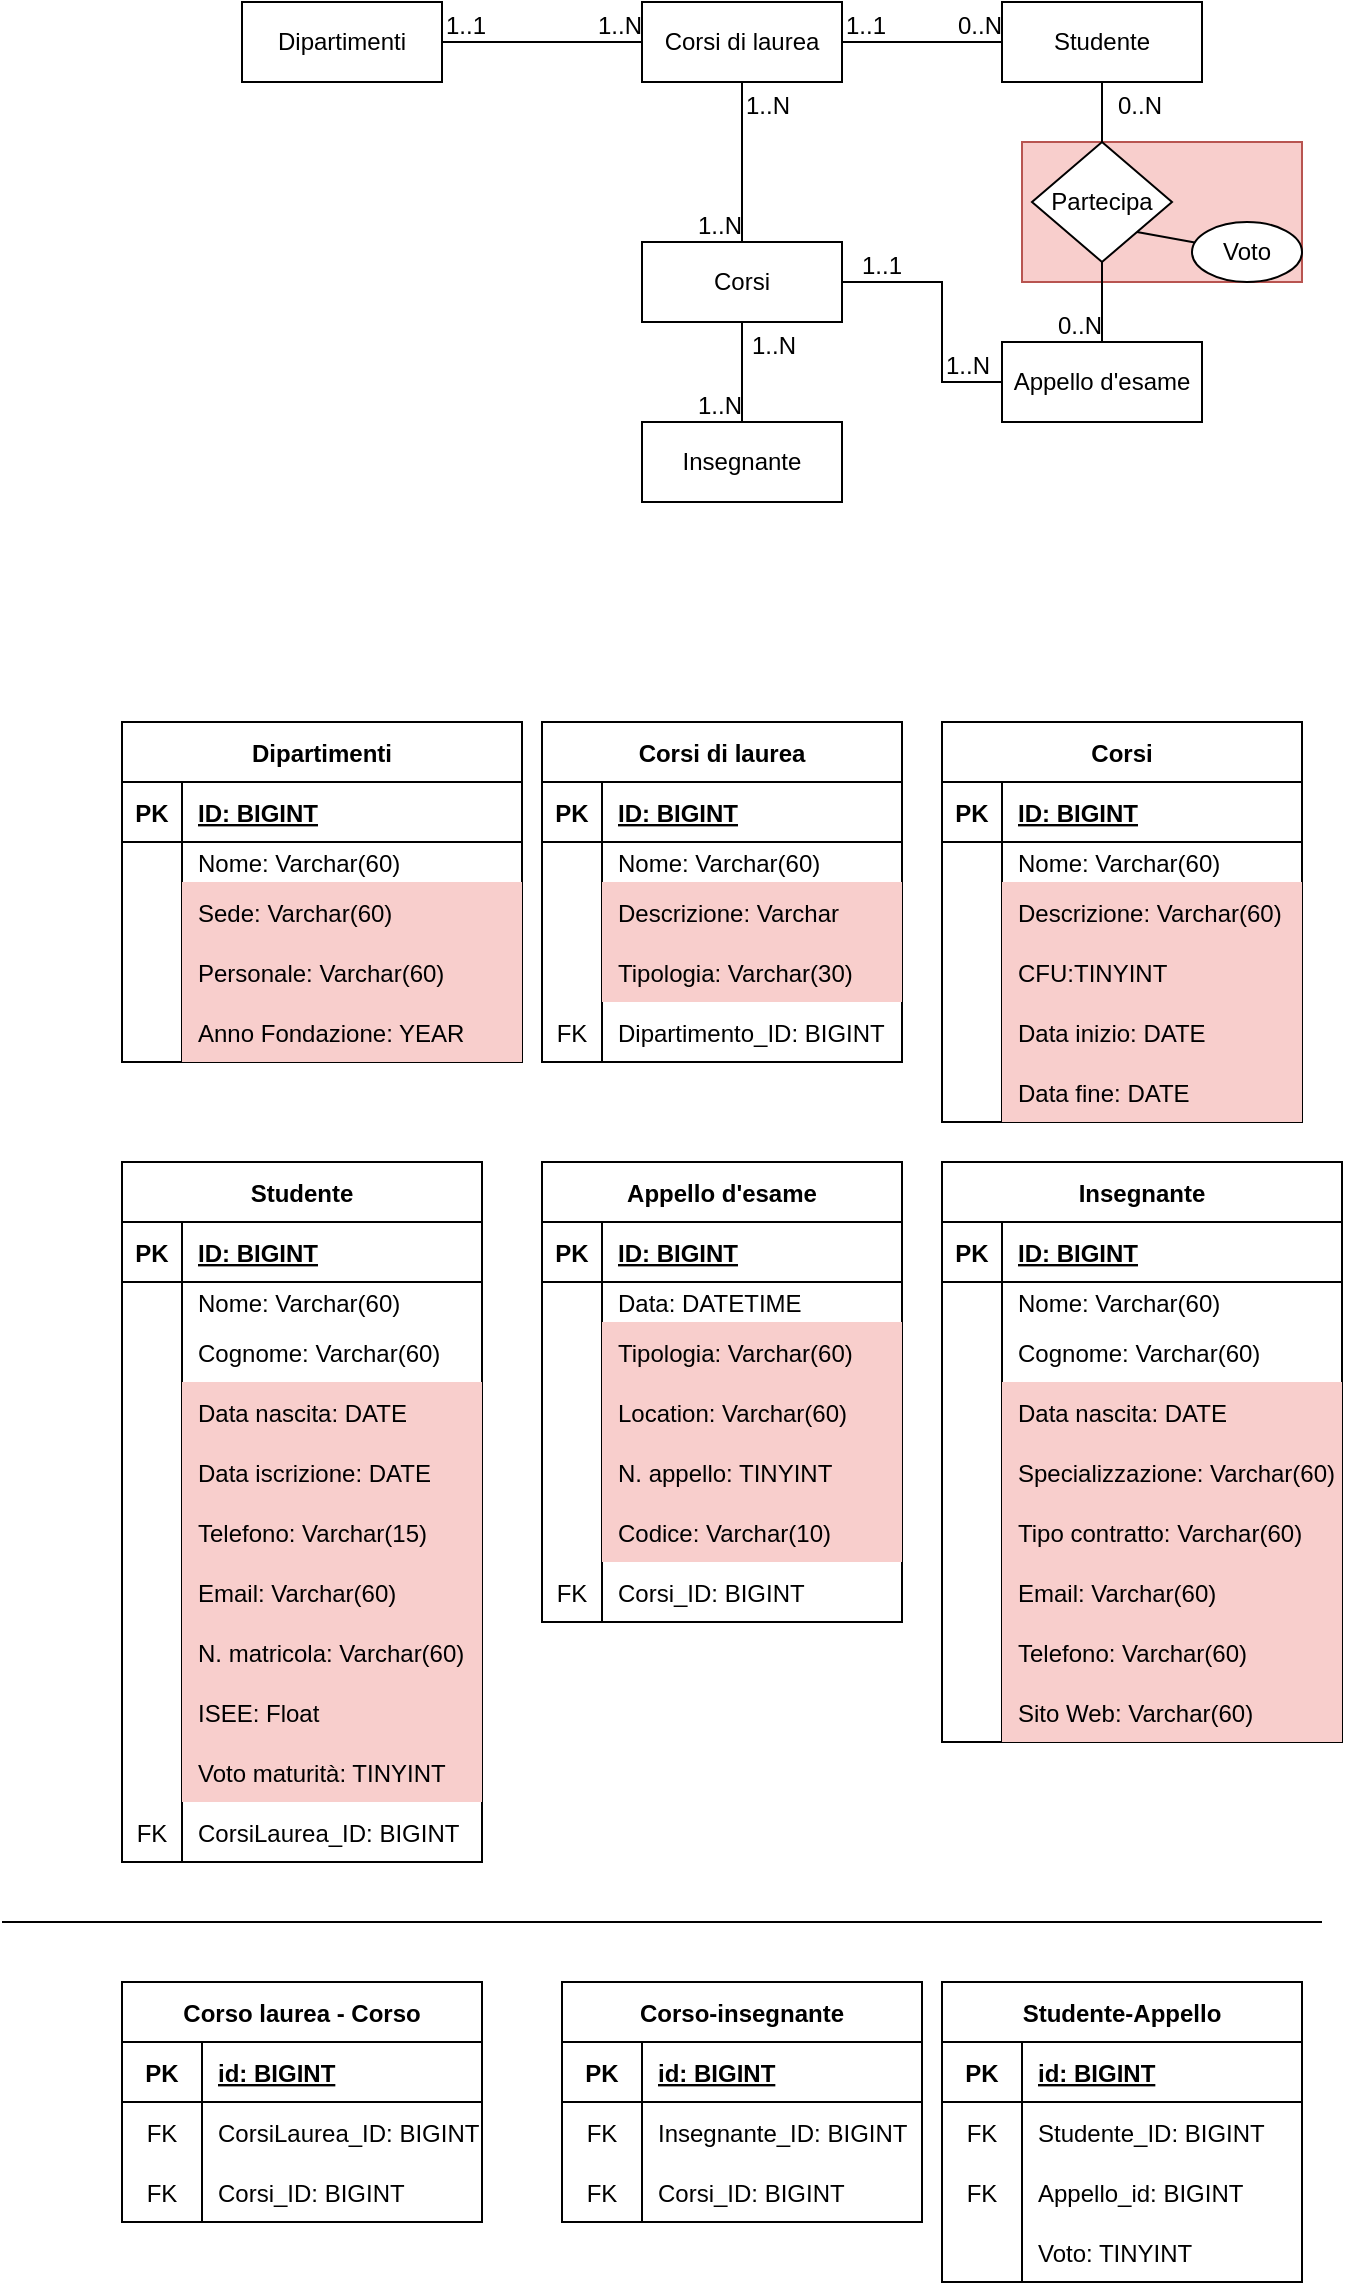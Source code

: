 <mxfile version="16.2.4" type="github">
  <diagram id="HcRm-ug7gvCuvMgPkHYi" name="Page-1">
    <mxGraphModel dx="778" dy="378" grid="1" gridSize="10" guides="1" tooltips="1" connect="1" arrows="1" fold="1" page="1" pageScale="1" pageWidth="827" pageHeight="1169" math="0" shadow="0">
      <root>
        <mxCell id="0" />
        <mxCell id="1" parent="0" />
        <mxCell id="UwJpBExXJlJCHcnJkUe0-14" value="" style="rounded=0;whiteSpace=wrap;html=1;fillColor=#f8cecc;strokeColor=#b85450;" vertex="1" parent="1">
          <mxGeometry x="550" y="110" width="140" height="70" as="geometry" />
        </mxCell>
        <mxCell id="RxNURAG1jLidxErc_aCs-12" value="Dipartimenti" style="whiteSpace=wrap;html=1;align=center;" parent="1" vertex="1">
          <mxGeometry x="160" y="40" width="100" height="40" as="geometry" />
        </mxCell>
        <mxCell id="RxNURAG1jLidxErc_aCs-26" value="Corsi di laurea" style="whiteSpace=wrap;html=1;align=center;" parent="1" vertex="1">
          <mxGeometry x="360" y="40" width="100" height="40" as="geometry" />
        </mxCell>
        <mxCell id="RxNURAG1jLidxErc_aCs-28" value="Corsi di laurea" style="shape=table;startSize=30;container=1;collapsible=1;childLayout=tableLayout;fixedRows=1;rowLines=0;fontStyle=1;align=center;resizeLast=1;" parent="1" vertex="1">
          <mxGeometry x="310" y="400" width="180" height="170" as="geometry" />
        </mxCell>
        <mxCell id="RxNURAG1jLidxErc_aCs-29" value="" style="shape=tableRow;horizontal=0;startSize=0;swimlaneHead=0;swimlaneBody=0;fillColor=none;collapsible=0;dropTarget=0;points=[[0,0.5],[1,0.5]];portConstraint=eastwest;top=0;left=0;right=0;bottom=1;" parent="RxNURAG1jLidxErc_aCs-28" vertex="1">
          <mxGeometry y="30" width="180" height="30" as="geometry" />
        </mxCell>
        <mxCell id="RxNURAG1jLidxErc_aCs-30" value="PK" style="shape=partialRectangle;connectable=0;fillColor=none;top=0;left=0;bottom=0;right=0;fontStyle=1;overflow=hidden;" parent="RxNURAG1jLidxErc_aCs-29" vertex="1">
          <mxGeometry width="30.0" height="30" as="geometry">
            <mxRectangle width="30.0" height="30" as="alternateBounds" />
          </mxGeometry>
        </mxCell>
        <mxCell id="RxNURAG1jLidxErc_aCs-31" value="ID: BIGINT" style="shape=partialRectangle;connectable=0;fillColor=none;top=0;left=0;bottom=0;right=0;align=left;spacingLeft=6;fontStyle=5;overflow=hidden;" parent="RxNURAG1jLidxErc_aCs-29" vertex="1">
          <mxGeometry x="30.0" width="150.0" height="30" as="geometry">
            <mxRectangle width="150.0" height="30" as="alternateBounds" />
          </mxGeometry>
        </mxCell>
        <mxCell id="RxNURAG1jLidxErc_aCs-32" value="" style="shape=tableRow;horizontal=0;startSize=0;swimlaneHead=0;swimlaneBody=0;fillColor=none;collapsible=0;dropTarget=0;points=[[0,0.5],[1,0.5]];portConstraint=eastwest;top=0;left=0;right=0;bottom=0;" parent="RxNURAG1jLidxErc_aCs-28" vertex="1">
          <mxGeometry y="60" width="180" height="20" as="geometry" />
        </mxCell>
        <mxCell id="RxNURAG1jLidxErc_aCs-33" value="&#xa;&#xa;&lt;span style=&quot;color: rgb(0, 0, 0); font-family: helvetica; font-size: 12px; font-style: normal; font-weight: 400; letter-spacing: normal; text-align: left; text-indent: 0px; text-transform: none; word-spacing: 0px; background-color: rgb(248, 249, 250); display: inline; float: none;&quot;&gt;Varchar(60)&lt;/span&gt;&#xa;&#xa;" style="shape=partialRectangle;connectable=0;fillColor=none;top=0;left=0;bottom=0;right=0;editable=1;overflow=hidden;" parent="RxNURAG1jLidxErc_aCs-32" vertex="1">
          <mxGeometry width="30.0" height="20" as="geometry">
            <mxRectangle width="30.0" height="20" as="alternateBounds" />
          </mxGeometry>
        </mxCell>
        <mxCell id="RxNURAG1jLidxErc_aCs-34" value="Nome: Varchar(60)" style="shape=partialRectangle;connectable=0;fillColor=none;top=0;left=0;bottom=0;right=0;align=left;spacingLeft=6;overflow=hidden;" parent="RxNURAG1jLidxErc_aCs-32" vertex="1">
          <mxGeometry x="30.0" width="150.0" height="20" as="geometry">
            <mxRectangle width="150.0" height="20" as="alternateBounds" />
          </mxGeometry>
        </mxCell>
        <mxCell id="RxNURAG1jLidxErc_aCs-35" value="" style="shape=tableRow;horizontal=0;startSize=0;swimlaneHead=0;swimlaneBody=0;fillColor=none;collapsible=0;dropTarget=0;points=[[0,0.5],[1,0.5]];portConstraint=eastwest;top=0;left=0;right=0;bottom=0;" parent="RxNURAG1jLidxErc_aCs-28" vertex="1">
          <mxGeometry y="80" width="180" height="30" as="geometry" />
        </mxCell>
        <mxCell id="RxNURAG1jLidxErc_aCs-36" value="" style="shape=partialRectangle;connectable=0;fillColor=none;top=0;left=0;bottom=0;right=0;editable=1;overflow=hidden;" parent="RxNURAG1jLidxErc_aCs-35" vertex="1">
          <mxGeometry width="30.0" height="30" as="geometry">
            <mxRectangle width="30.0" height="30" as="alternateBounds" />
          </mxGeometry>
        </mxCell>
        <mxCell id="RxNURAG1jLidxErc_aCs-37" value="Descrizione: Varchar" style="shape=partialRectangle;connectable=0;fillColor=#f8cecc;top=0;left=0;bottom=0;right=0;align=left;spacingLeft=6;overflow=hidden;strokeColor=#b85450;" parent="RxNURAG1jLidxErc_aCs-35" vertex="1">
          <mxGeometry x="30.0" width="150.0" height="30" as="geometry">
            <mxRectangle width="150.0" height="30" as="alternateBounds" />
          </mxGeometry>
        </mxCell>
        <mxCell id="UwJpBExXJlJCHcnJkUe0-40" style="shape=tableRow;horizontal=0;startSize=0;swimlaneHead=0;swimlaneBody=0;fillColor=none;collapsible=0;dropTarget=0;points=[[0,0.5],[1,0.5]];portConstraint=eastwest;top=0;left=0;right=0;bottom=0;" vertex="1" parent="RxNURAG1jLidxErc_aCs-28">
          <mxGeometry y="110" width="180" height="30" as="geometry" />
        </mxCell>
        <mxCell id="UwJpBExXJlJCHcnJkUe0-41" style="shape=partialRectangle;connectable=0;fillColor=none;top=0;left=0;bottom=0;right=0;editable=1;overflow=hidden;" vertex="1" parent="UwJpBExXJlJCHcnJkUe0-40">
          <mxGeometry width="30.0" height="30" as="geometry">
            <mxRectangle width="30.0" height="30" as="alternateBounds" />
          </mxGeometry>
        </mxCell>
        <mxCell id="UwJpBExXJlJCHcnJkUe0-42" value="Tipologia: Varchar(30)" style="shape=partialRectangle;connectable=0;fillColor=#f8cecc;top=0;left=0;bottom=0;right=0;align=left;spacingLeft=6;overflow=hidden;strokeColor=#b85450;" vertex="1" parent="UwJpBExXJlJCHcnJkUe0-40">
          <mxGeometry x="30.0" width="150.0" height="30" as="geometry">
            <mxRectangle width="150.0" height="30" as="alternateBounds" />
          </mxGeometry>
        </mxCell>
        <mxCell id="RxNURAG1jLidxErc_aCs-38" value="" style="shape=tableRow;horizontal=0;startSize=0;swimlaneHead=0;swimlaneBody=0;fillColor=none;collapsible=0;dropTarget=0;points=[[0,0.5],[1,0.5]];portConstraint=eastwest;top=0;left=0;right=0;bottom=0;" parent="RxNURAG1jLidxErc_aCs-28" vertex="1">
          <mxGeometry y="140" width="180" height="30" as="geometry" />
        </mxCell>
        <mxCell id="RxNURAG1jLidxErc_aCs-39" value="FK" style="shape=partialRectangle;connectable=0;fillColor=none;top=0;left=0;bottom=0;right=0;editable=1;overflow=hidden;" parent="RxNURAG1jLidxErc_aCs-38" vertex="1">
          <mxGeometry width="30.0" height="30" as="geometry">
            <mxRectangle width="30.0" height="30" as="alternateBounds" />
          </mxGeometry>
        </mxCell>
        <mxCell id="RxNURAG1jLidxErc_aCs-40" value="Dipartimento_ID: BIGINT" style="shape=partialRectangle;connectable=0;fillColor=none;top=0;left=0;bottom=0;right=0;align=left;spacingLeft=6;overflow=hidden;" parent="RxNURAG1jLidxErc_aCs-38" vertex="1">
          <mxGeometry x="30.0" width="150.0" height="30" as="geometry">
            <mxRectangle width="150.0" height="30" as="alternateBounds" />
          </mxGeometry>
        </mxCell>
        <mxCell id="RxNURAG1jLidxErc_aCs-42" value="" style="endArrow=none;html=1;rounded=0;exitX=1;exitY=0.5;exitDx=0;exitDy=0;entryX=0;entryY=0.5;entryDx=0;entryDy=0;" parent="1" source="RxNURAG1jLidxErc_aCs-12" target="RxNURAG1jLidxErc_aCs-26" edge="1">
          <mxGeometry relative="1" as="geometry">
            <mxPoint x="260" y="100.41" as="sourcePoint" />
            <mxPoint x="370" y="100" as="targetPoint" />
          </mxGeometry>
        </mxCell>
        <mxCell id="RxNURAG1jLidxErc_aCs-43" value="1..1" style="resizable=0;html=1;align=left;verticalAlign=bottom;" parent="RxNURAG1jLidxErc_aCs-42" connectable="0" vertex="1">
          <mxGeometry x="-1" relative="1" as="geometry" />
        </mxCell>
        <mxCell id="RxNURAG1jLidxErc_aCs-44" value="1..N" style="resizable=0;html=1;align=right;verticalAlign=bottom;" parent="RxNURAG1jLidxErc_aCs-42" connectable="0" vertex="1">
          <mxGeometry x="1" relative="1" as="geometry" />
        </mxCell>
        <mxCell id="RxNURAG1jLidxErc_aCs-46" value="Corsi" style="whiteSpace=wrap;html=1;align=center;" parent="1" vertex="1">
          <mxGeometry x="360" y="160" width="100" height="40" as="geometry" />
        </mxCell>
        <mxCell id="RxNURAG1jLidxErc_aCs-47" value="" style="endArrow=none;html=1;rounded=0;exitX=0.5;exitY=1;exitDx=0;exitDy=0;entryX=0.5;entryY=0;entryDx=0;entryDy=0;" parent="1" source="RxNURAG1jLidxErc_aCs-26" target="RxNURAG1jLidxErc_aCs-46" edge="1">
          <mxGeometry relative="1" as="geometry">
            <mxPoint x="310" y="220" as="sourcePoint" />
            <mxPoint x="470" y="220" as="targetPoint" />
          </mxGeometry>
        </mxCell>
        <mxCell id="RxNURAG1jLidxErc_aCs-48" value="1..N" style="resizable=0;html=1;align=left;verticalAlign=bottom;" parent="RxNURAG1jLidxErc_aCs-47" connectable="0" vertex="1">
          <mxGeometry x="-1" relative="1" as="geometry">
            <mxPoint y="20" as="offset" />
          </mxGeometry>
        </mxCell>
        <mxCell id="RxNURAG1jLidxErc_aCs-49" value="1..N" style="resizable=0;html=1;align=right;verticalAlign=bottom;" parent="RxNURAG1jLidxErc_aCs-47" connectable="0" vertex="1">
          <mxGeometry x="1" relative="1" as="geometry" />
        </mxCell>
        <mxCell id="RxNURAG1jLidxErc_aCs-50" value="Insegnante" style="whiteSpace=wrap;html=1;align=center;" parent="1" vertex="1">
          <mxGeometry x="360" y="250" width="100" height="40" as="geometry" />
        </mxCell>
        <mxCell id="RxNURAG1jLidxErc_aCs-52" value="" style="endArrow=none;html=1;rounded=0;exitX=0.5;exitY=1;exitDx=0;exitDy=0;entryX=0.5;entryY=0;entryDx=0;entryDy=0;" parent="1" source="RxNURAG1jLidxErc_aCs-46" target="RxNURAG1jLidxErc_aCs-50" edge="1">
          <mxGeometry relative="1" as="geometry">
            <mxPoint x="450" y="210" as="sourcePoint" />
            <mxPoint x="500" y="150" as="targetPoint" />
          </mxGeometry>
        </mxCell>
        <mxCell id="RxNURAG1jLidxErc_aCs-53" value="1..N" style="resizable=0;html=1;align=left;verticalAlign=bottom;" parent="RxNURAG1jLidxErc_aCs-52" connectable="0" vertex="1">
          <mxGeometry x="-1" relative="1" as="geometry">
            <mxPoint x="3" y="20" as="offset" />
          </mxGeometry>
        </mxCell>
        <mxCell id="RxNURAG1jLidxErc_aCs-54" value="1..N" style="resizable=0;html=1;align=right;verticalAlign=bottom;" parent="RxNURAG1jLidxErc_aCs-52" connectable="0" vertex="1">
          <mxGeometry x="1" relative="1" as="geometry">
            <mxPoint as="offset" />
          </mxGeometry>
        </mxCell>
        <mxCell id="RxNURAG1jLidxErc_aCs-55" value="Studente" style="whiteSpace=wrap;html=1;align=center;" parent="1" vertex="1">
          <mxGeometry x="540" y="40" width="100" height="40" as="geometry" />
        </mxCell>
        <mxCell id="RxNURAG1jLidxErc_aCs-56" value="" style="endArrow=none;html=1;rounded=0;exitX=1;exitY=0.5;exitDx=0;exitDy=0;entryX=0;entryY=0.5;entryDx=0;entryDy=0;" parent="1" source="RxNURAG1jLidxErc_aCs-26" target="RxNURAG1jLidxErc_aCs-55" edge="1">
          <mxGeometry relative="1" as="geometry">
            <mxPoint x="520" y="90" as="sourcePoint" />
            <mxPoint x="680" y="90" as="targetPoint" />
          </mxGeometry>
        </mxCell>
        <mxCell id="RxNURAG1jLidxErc_aCs-57" value="1..1" style="resizable=0;html=1;align=left;verticalAlign=bottom;" parent="RxNURAG1jLidxErc_aCs-56" connectable="0" vertex="1">
          <mxGeometry x="-1" relative="1" as="geometry" />
        </mxCell>
        <mxCell id="RxNURAG1jLidxErc_aCs-58" value="0..N" style="resizable=0;html=1;align=right;verticalAlign=bottom;" parent="RxNURAG1jLidxErc_aCs-56" connectable="0" vertex="1">
          <mxGeometry x="1" relative="1" as="geometry">
            <mxPoint as="offset" />
          </mxGeometry>
        </mxCell>
        <mxCell id="RxNURAG1jLidxErc_aCs-59" value="Appello d&#39;esame" style="whiteSpace=wrap;html=1;align=center;" parent="1" vertex="1">
          <mxGeometry x="540" y="210" width="100" height="40" as="geometry" />
        </mxCell>
        <mxCell id="RxNURAG1jLidxErc_aCs-60" value="" style="endArrow=none;html=1;rounded=0;exitX=0;exitY=0.5;exitDx=0;exitDy=0;entryX=1;entryY=0.5;entryDx=0;entryDy=0;" parent="1" source="RxNURAG1jLidxErc_aCs-59" target="RxNURAG1jLidxErc_aCs-46" edge="1">
          <mxGeometry relative="1" as="geometry">
            <mxPoint x="580" y="200" as="sourcePoint" />
            <mxPoint x="740" y="200" as="targetPoint" />
            <Array as="points">
              <mxPoint x="510" y="230" />
              <mxPoint x="510" y="180" />
            </Array>
          </mxGeometry>
        </mxCell>
        <mxCell id="RxNURAG1jLidxErc_aCs-61" value="1..N" style="resizable=0;html=1;align=left;verticalAlign=bottom;" parent="RxNURAG1jLidxErc_aCs-60" connectable="0" vertex="1">
          <mxGeometry x="-1" relative="1" as="geometry">
            <mxPoint x="-30" as="offset" />
          </mxGeometry>
        </mxCell>
        <mxCell id="RxNURAG1jLidxErc_aCs-62" value="1..1" style="resizable=0;html=1;align=right;verticalAlign=bottom;" parent="RxNURAG1jLidxErc_aCs-60" connectable="0" vertex="1">
          <mxGeometry x="1" relative="1" as="geometry">
            <mxPoint x="30" as="offset" />
          </mxGeometry>
        </mxCell>
        <mxCell id="RxNURAG1jLidxErc_aCs-63" value="" style="endArrow=none;html=1;rounded=0;exitX=0.5;exitY=1;exitDx=0;exitDy=0;entryX=0.5;entryY=0;entryDx=0;entryDy=0;" parent="1" source="UwJpBExXJlJCHcnJkUe0-1" target="RxNURAG1jLidxErc_aCs-59" edge="1">
          <mxGeometry relative="1" as="geometry">
            <mxPoint x="550" y="110" as="sourcePoint" />
            <mxPoint x="710" y="110" as="targetPoint" />
            <Array as="points">
              <mxPoint x="590" y="180" />
            </Array>
          </mxGeometry>
        </mxCell>
        <mxCell id="RxNURAG1jLidxErc_aCs-64" value="" style="resizable=0;html=1;align=left;verticalAlign=bottom;" parent="RxNURAG1jLidxErc_aCs-63" connectable="0" vertex="1">
          <mxGeometry x="-1" relative="1" as="geometry">
            <mxPoint y="20" as="offset" />
          </mxGeometry>
        </mxCell>
        <mxCell id="RxNURAG1jLidxErc_aCs-65" value="0..N" style="resizable=0;html=1;align=right;verticalAlign=bottom;" parent="RxNURAG1jLidxErc_aCs-63" connectable="0" vertex="1">
          <mxGeometry x="1" relative="1" as="geometry" />
        </mxCell>
        <mxCell id="RxNURAG1jLidxErc_aCs-66" value="Insegnante" style="shape=table;startSize=30;container=1;collapsible=1;childLayout=tableLayout;fixedRows=1;rowLines=0;fontStyle=1;align=center;resizeLast=1;" parent="1" vertex="1">
          <mxGeometry x="510" y="620" width="200" height="290" as="geometry" />
        </mxCell>
        <mxCell id="RxNURAG1jLidxErc_aCs-67" value="" style="shape=tableRow;horizontal=0;startSize=0;swimlaneHead=0;swimlaneBody=0;fillColor=none;collapsible=0;dropTarget=0;points=[[0,0.5],[1,0.5]];portConstraint=eastwest;top=0;left=0;right=0;bottom=1;" parent="RxNURAG1jLidxErc_aCs-66" vertex="1">
          <mxGeometry y="30" width="200" height="30" as="geometry" />
        </mxCell>
        <mxCell id="RxNURAG1jLidxErc_aCs-68" value="PK" style="shape=partialRectangle;connectable=0;fillColor=none;top=0;left=0;bottom=0;right=0;fontStyle=1;overflow=hidden;" parent="RxNURAG1jLidxErc_aCs-67" vertex="1">
          <mxGeometry width="30" height="30" as="geometry">
            <mxRectangle width="30" height="30" as="alternateBounds" />
          </mxGeometry>
        </mxCell>
        <mxCell id="RxNURAG1jLidxErc_aCs-69" value="ID: BIGINT" style="shape=partialRectangle;connectable=0;fillColor=none;top=0;left=0;bottom=0;right=0;align=left;spacingLeft=6;fontStyle=5;overflow=hidden;" parent="RxNURAG1jLidxErc_aCs-67" vertex="1">
          <mxGeometry x="30" width="170" height="30" as="geometry">
            <mxRectangle width="170" height="30" as="alternateBounds" />
          </mxGeometry>
        </mxCell>
        <mxCell id="RxNURAG1jLidxErc_aCs-70" value="" style="shape=tableRow;horizontal=0;startSize=0;swimlaneHead=0;swimlaneBody=0;fillColor=none;collapsible=0;dropTarget=0;points=[[0,0.5],[1,0.5]];portConstraint=eastwest;top=0;left=0;right=0;bottom=0;" parent="RxNURAG1jLidxErc_aCs-66" vertex="1">
          <mxGeometry y="60" width="200" height="20" as="geometry" />
        </mxCell>
        <mxCell id="RxNURAG1jLidxErc_aCs-71" value="" style="shape=partialRectangle;connectable=0;fillColor=none;top=0;left=0;bottom=0;right=0;editable=1;overflow=hidden;" parent="RxNURAG1jLidxErc_aCs-70" vertex="1">
          <mxGeometry width="30" height="20" as="geometry">
            <mxRectangle width="30" height="20" as="alternateBounds" />
          </mxGeometry>
        </mxCell>
        <mxCell id="RxNURAG1jLidxErc_aCs-72" value="Nome: Varchar(60)" style="shape=partialRectangle;connectable=0;fillColor=none;top=0;left=0;bottom=0;right=0;align=left;spacingLeft=6;overflow=hidden;" parent="RxNURAG1jLidxErc_aCs-70" vertex="1">
          <mxGeometry x="30" width="170" height="20" as="geometry">
            <mxRectangle width="170" height="20" as="alternateBounds" />
          </mxGeometry>
        </mxCell>
        <mxCell id="RxNURAG1jLidxErc_aCs-73" value="" style="shape=tableRow;horizontal=0;startSize=0;swimlaneHead=0;swimlaneBody=0;fillColor=none;collapsible=0;dropTarget=0;points=[[0,0.5],[1,0.5]];portConstraint=eastwest;top=0;left=0;right=0;bottom=0;" parent="RxNURAG1jLidxErc_aCs-66" vertex="1">
          <mxGeometry y="80" width="200" height="30" as="geometry" />
        </mxCell>
        <mxCell id="RxNURAG1jLidxErc_aCs-74" value="" style="shape=partialRectangle;connectable=0;fillColor=none;top=0;left=0;bottom=0;right=0;editable=1;overflow=hidden;" parent="RxNURAG1jLidxErc_aCs-73" vertex="1">
          <mxGeometry width="30" height="30" as="geometry">
            <mxRectangle width="30" height="30" as="alternateBounds" />
          </mxGeometry>
        </mxCell>
        <mxCell id="RxNURAG1jLidxErc_aCs-75" value="Cognome: Varchar(60)" style="shape=partialRectangle;connectable=0;fillColor=none;top=0;left=0;bottom=0;right=0;align=left;spacingLeft=6;overflow=hidden;" parent="RxNURAG1jLidxErc_aCs-73" vertex="1">
          <mxGeometry x="30" width="170" height="30" as="geometry">
            <mxRectangle width="170" height="30" as="alternateBounds" />
          </mxGeometry>
        </mxCell>
        <mxCell id="UwJpBExXJlJCHcnJkUe0-52" style="shape=tableRow;horizontal=0;startSize=0;swimlaneHead=0;swimlaneBody=0;fillColor=none;collapsible=0;dropTarget=0;points=[[0,0.5],[1,0.5]];portConstraint=eastwest;top=0;left=0;right=0;bottom=0;" vertex="1" parent="RxNURAG1jLidxErc_aCs-66">
          <mxGeometry y="110" width="200" height="30" as="geometry" />
        </mxCell>
        <mxCell id="UwJpBExXJlJCHcnJkUe0-53" style="shape=partialRectangle;connectable=0;fillColor=none;top=0;left=0;bottom=0;right=0;editable=1;overflow=hidden;" vertex="1" parent="UwJpBExXJlJCHcnJkUe0-52">
          <mxGeometry width="30" height="30" as="geometry">
            <mxRectangle width="30" height="30" as="alternateBounds" />
          </mxGeometry>
        </mxCell>
        <mxCell id="UwJpBExXJlJCHcnJkUe0-54" value="Data nascita: DATE" style="shape=partialRectangle;connectable=0;fillColor=#f8cecc;top=0;left=0;bottom=0;right=0;align=left;spacingLeft=6;overflow=hidden;strokeColor=#b85450;" vertex="1" parent="UwJpBExXJlJCHcnJkUe0-52">
          <mxGeometry x="30" width="170" height="30" as="geometry">
            <mxRectangle width="170" height="30" as="alternateBounds" />
          </mxGeometry>
        </mxCell>
        <mxCell id="UwJpBExXJlJCHcnJkUe0-55" style="shape=tableRow;horizontal=0;startSize=0;swimlaneHead=0;swimlaneBody=0;fillColor=none;collapsible=0;dropTarget=0;points=[[0,0.5],[1,0.5]];portConstraint=eastwest;top=0;left=0;right=0;bottom=0;" vertex="1" parent="RxNURAG1jLidxErc_aCs-66">
          <mxGeometry y="140" width="200" height="30" as="geometry" />
        </mxCell>
        <mxCell id="UwJpBExXJlJCHcnJkUe0-56" style="shape=partialRectangle;connectable=0;fillColor=none;top=0;left=0;bottom=0;right=0;editable=1;overflow=hidden;" vertex="1" parent="UwJpBExXJlJCHcnJkUe0-55">
          <mxGeometry width="30" height="30" as="geometry">
            <mxRectangle width="30" height="30" as="alternateBounds" />
          </mxGeometry>
        </mxCell>
        <mxCell id="UwJpBExXJlJCHcnJkUe0-57" value="Specializzazione: Varchar(60)" style="shape=partialRectangle;connectable=0;fillColor=#f8cecc;top=0;left=0;bottom=0;right=0;align=left;spacingLeft=6;overflow=hidden;strokeColor=#b85450;" vertex="1" parent="UwJpBExXJlJCHcnJkUe0-55">
          <mxGeometry x="30" width="170" height="30" as="geometry">
            <mxRectangle width="170" height="30" as="alternateBounds" />
          </mxGeometry>
        </mxCell>
        <mxCell id="UwJpBExXJlJCHcnJkUe0-58" style="shape=tableRow;horizontal=0;startSize=0;swimlaneHead=0;swimlaneBody=0;fillColor=none;collapsible=0;dropTarget=0;points=[[0,0.5],[1,0.5]];portConstraint=eastwest;top=0;left=0;right=0;bottom=0;" vertex="1" parent="RxNURAG1jLidxErc_aCs-66">
          <mxGeometry y="170" width="200" height="30" as="geometry" />
        </mxCell>
        <mxCell id="UwJpBExXJlJCHcnJkUe0-59" style="shape=partialRectangle;connectable=0;fillColor=none;top=0;left=0;bottom=0;right=0;editable=1;overflow=hidden;" vertex="1" parent="UwJpBExXJlJCHcnJkUe0-58">
          <mxGeometry width="30" height="30" as="geometry">
            <mxRectangle width="30" height="30" as="alternateBounds" />
          </mxGeometry>
        </mxCell>
        <mxCell id="UwJpBExXJlJCHcnJkUe0-60" value="Tipo contratto: Varchar(60)" style="shape=partialRectangle;connectable=0;fillColor=#f8cecc;top=0;left=0;bottom=0;right=0;align=left;spacingLeft=6;overflow=hidden;strokeColor=#b85450;" vertex="1" parent="UwJpBExXJlJCHcnJkUe0-58">
          <mxGeometry x="30" width="170" height="30" as="geometry">
            <mxRectangle width="170" height="30" as="alternateBounds" />
          </mxGeometry>
        </mxCell>
        <mxCell id="UwJpBExXJlJCHcnJkUe0-61" style="shape=tableRow;horizontal=0;startSize=0;swimlaneHead=0;swimlaneBody=0;fillColor=none;collapsible=0;dropTarget=0;points=[[0,0.5],[1,0.5]];portConstraint=eastwest;top=0;left=0;right=0;bottom=0;" vertex="1" parent="RxNURAG1jLidxErc_aCs-66">
          <mxGeometry y="200" width="200" height="30" as="geometry" />
        </mxCell>
        <mxCell id="UwJpBExXJlJCHcnJkUe0-62" style="shape=partialRectangle;connectable=0;fillColor=none;top=0;left=0;bottom=0;right=0;editable=1;overflow=hidden;" vertex="1" parent="UwJpBExXJlJCHcnJkUe0-61">
          <mxGeometry width="30" height="30" as="geometry">
            <mxRectangle width="30" height="30" as="alternateBounds" />
          </mxGeometry>
        </mxCell>
        <mxCell id="UwJpBExXJlJCHcnJkUe0-63" value="Email: Varchar(60)" style="shape=partialRectangle;connectable=0;fillColor=#f8cecc;top=0;left=0;bottom=0;right=0;align=left;spacingLeft=6;overflow=hidden;strokeColor=#b85450;" vertex="1" parent="UwJpBExXJlJCHcnJkUe0-61">
          <mxGeometry x="30" width="170" height="30" as="geometry">
            <mxRectangle width="170" height="30" as="alternateBounds" />
          </mxGeometry>
        </mxCell>
        <mxCell id="UwJpBExXJlJCHcnJkUe0-64" style="shape=tableRow;horizontal=0;startSize=0;swimlaneHead=0;swimlaneBody=0;fillColor=none;collapsible=0;dropTarget=0;points=[[0,0.5],[1,0.5]];portConstraint=eastwest;top=0;left=0;right=0;bottom=0;" vertex="1" parent="RxNURAG1jLidxErc_aCs-66">
          <mxGeometry y="230" width="200" height="30" as="geometry" />
        </mxCell>
        <mxCell id="UwJpBExXJlJCHcnJkUe0-65" style="shape=partialRectangle;connectable=0;fillColor=none;top=0;left=0;bottom=0;right=0;editable=1;overflow=hidden;" vertex="1" parent="UwJpBExXJlJCHcnJkUe0-64">
          <mxGeometry width="30" height="30" as="geometry">
            <mxRectangle width="30" height="30" as="alternateBounds" />
          </mxGeometry>
        </mxCell>
        <mxCell id="UwJpBExXJlJCHcnJkUe0-66" value="Telefono: Varchar(60)" style="shape=partialRectangle;connectable=0;fillColor=#f8cecc;top=0;left=0;bottom=0;right=0;align=left;spacingLeft=6;overflow=hidden;strokeColor=#b85450;" vertex="1" parent="UwJpBExXJlJCHcnJkUe0-64">
          <mxGeometry x="30" width="170" height="30" as="geometry">
            <mxRectangle width="170" height="30" as="alternateBounds" />
          </mxGeometry>
        </mxCell>
        <mxCell id="UwJpBExXJlJCHcnJkUe0-67" style="shape=tableRow;horizontal=0;startSize=0;swimlaneHead=0;swimlaneBody=0;fillColor=none;collapsible=0;dropTarget=0;points=[[0,0.5],[1,0.5]];portConstraint=eastwest;top=0;left=0;right=0;bottom=0;" vertex="1" parent="RxNURAG1jLidxErc_aCs-66">
          <mxGeometry y="260" width="200" height="30" as="geometry" />
        </mxCell>
        <mxCell id="UwJpBExXJlJCHcnJkUe0-68" style="shape=partialRectangle;connectable=0;fillColor=none;top=0;left=0;bottom=0;right=0;editable=1;overflow=hidden;" vertex="1" parent="UwJpBExXJlJCHcnJkUe0-67">
          <mxGeometry width="30" height="30" as="geometry">
            <mxRectangle width="30" height="30" as="alternateBounds" />
          </mxGeometry>
        </mxCell>
        <mxCell id="UwJpBExXJlJCHcnJkUe0-69" value="Sito Web: Varchar(60)" style="shape=partialRectangle;connectable=0;fillColor=#f8cecc;top=0;left=0;bottom=0;right=0;align=left;spacingLeft=6;overflow=hidden;strokeColor=#b85450;" vertex="1" parent="UwJpBExXJlJCHcnJkUe0-67">
          <mxGeometry x="30" width="170" height="30" as="geometry">
            <mxRectangle width="170" height="30" as="alternateBounds" />
          </mxGeometry>
        </mxCell>
        <mxCell id="RxNURAG1jLidxErc_aCs-79" value="Appello d&#39;esame" style="shape=table;startSize=30;container=1;collapsible=1;childLayout=tableLayout;fixedRows=1;rowLines=0;fontStyle=1;align=center;resizeLast=1;" parent="1" vertex="1">
          <mxGeometry x="310" y="620" width="180" height="230" as="geometry" />
        </mxCell>
        <mxCell id="RxNURAG1jLidxErc_aCs-80" value="" style="shape=tableRow;horizontal=0;startSize=0;swimlaneHead=0;swimlaneBody=0;fillColor=none;collapsible=0;dropTarget=0;points=[[0,0.5],[1,0.5]];portConstraint=eastwest;top=0;left=0;right=0;bottom=1;" parent="RxNURAG1jLidxErc_aCs-79" vertex="1">
          <mxGeometry y="30" width="180" height="30" as="geometry" />
        </mxCell>
        <mxCell id="RxNURAG1jLidxErc_aCs-81" value="PK" style="shape=partialRectangle;connectable=0;fillColor=none;top=0;left=0;bottom=0;right=0;fontStyle=1;overflow=hidden;" parent="RxNURAG1jLidxErc_aCs-80" vertex="1">
          <mxGeometry width="30" height="30" as="geometry">
            <mxRectangle width="30" height="30" as="alternateBounds" />
          </mxGeometry>
        </mxCell>
        <mxCell id="RxNURAG1jLidxErc_aCs-82" value="ID: BIGINT" style="shape=partialRectangle;connectable=0;fillColor=none;top=0;left=0;bottom=0;right=0;align=left;spacingLeft=6;fontStyle=5;overflow=hidden;" parent="RxNURAG1jLidxErc_aCs-80" vertex="1">
          <mxGeometry x="30" width="150" height="30" as="geometry">
            <mxRectangle width="150" height="30" as="alternateBounds" />
          </mxGeometry>
        </mxCell>
        <mxCell id="RxNURAG1jLidxErc_aCs-83" value="" style="shape=tableRow;horizontal=0;startSize=0;swimlaneHead=0;swimlaneBody=0;fillColor=none;collapsible=0;dropTarget=0;points=[[0,0.5],[1,0.5]];portConstraint=eastwest;top=0;left=0;right=0;bottom=0;" parent="RxNURAG1jLidxErc_aCs-79" vertex="1">
          <mxGeometry y="60" width="180" height="20" as="geometry" />
        </mxCell>
        <mxCell id="RxNURAG1jLidxErc_aCs-84" value="" style="shape=partialRectangle;connectable=0;fillColor=none;top=0;left=0;bottom=0;right=0;editable=1;overflow=hidden;" parent="RxNURAG1jLidxErc_aCs-83" vertex="1">
          <mxGeometry width="30" height="20" as="geometry">
            <mxRectangle width="30" height="20" as="alternateBounds" />
          </mxGeometry>
        </mxCell>
        <mxCell id="RxNURAG1jLidxErc_aCs-85" value="Data: DATETIME" style="shape=partialRectangle;connectable=0;fillColor=none;top=0;left=0;bottom=0;right=0;align=left;spacingLeft=6;overflow=hidden;" parent="RxNURAG1jLidxErc_aCs-83" vertex="1">
          <mxGeometry x="30" width="150" height="20" as="geometry">
            <mxRectangle width="150" height="20" as="alternateBounds" />
          </mxGeometry>
        </mxCell>
        <mxCell id="RxNURAG1jLidxErc_aCs-86" value="" style="shape=tableRow;horizontal=0;startSize=0;swimlaneHead=0;swimlaneBody=0;fillColor=none;collapsible=0;dropTarget=0;points=[[0,0.5],[1,0.5]];portConstraint=eastwest;top=0;left=0;right=0;bottom=0;" parent="RxNURAG1jLidxErc_aCs-79" vertex="1">
          <mxGeometry y="80" width="180" height="30" as="geometry" />
        </mxCell>
        <mxCell id="RxNURAG1jLidxErc_aCs-87" value="" style="shape=partialRectangle;connectable=0;fillColor=none;top=0;left=0;bottom=0;right=0;editable=1;overflow=hidden;" parent="RxNURAG1jLidxErc_aCs-86" vertex="1">
          <mxGeometry width="30" height="30" as="geometry">
            <mxRectangle width="30" height="30" as="alternateBounds" />
          </mxGeometry>
        </mxCell>
        <mxCell id="RxNURAG1jLidxErc_aCs-88" value="Tipologia: Varchar(60)" style="shape=partialRectangle;connectable=0;fillColor=#f8cecc;top=0;left=0;bottom=0;right=0;align=left;spacingLeft=6;overflow=hidden;strokeColor=#b85450;" parent="RxNURAG1jLidxErc_aCs-86" vertex="1">
          <mxGeometry x="30" width="150" height="30" as="geometry">
            <mxRectangle width="150" height="30" as="alternateBounds" />
          </mxGeometry>
        </mxCell>
        <mxCell id="UwJpBExXJlJCHcnJkUe0-70" style="shape=tableRow;horizontal=0;startSize=0;swimlaneHead=0;swimlaneBody=0;fillColor=none;collapsible=0;dropTarget=0;points=[[0,0.5],[1,0.5]];portConstraint=eastwest;top=0;left=0;right=0;bottom=0;" vertex="1" parent="RxNURAG1jLidxErc_aCs-79">
          <mxGeometry y="110" width="180" height="30" as="geometry" />
        </mxCell>
        <mxCell id="UwJpBExXJlJCHcnJkUe0-71" style="shape=partialRectangle;connectable=0;fillColor=none;top=0;left=0;bottom=0;right=0;editable=1;overflow=hidden;" vertex="1" parent="UwJpBExXJlJCHcnJkUe0-70">
          <mxGeometry width="30" height="30" as="geometry">
            <mxRectangle width="30" height="30" as="alternateBounds" />
          </mxGeometry>
        </mxCell>
        <mxCell id="UwJpBExXJlJCHcnJkUe0-72" value="Location: Varchar(60)" style="shape=partialRectangle;connectable=0;fillColor=#f8cecc;top=0;left=0;bottom=0;right=0;align=left;spacingLeft=6;overflow=hidden;strokeColor=#b85450;" vertex="1" parent="UwJpBExXJlJCHcnJkUe0-70">
          <mxGeometry x="30" width="150" height="30" as="geometry">
            <mxRectangle width="150" height="30" as="alternateBounds" />
          </mxGeometry>
        </mxCell>
        <mxCell id="UwJpBExXJlJCHcnJkUe0-73" style="shape=tableRow;horizontal=0;startSize=0;swimlaneHead=0;swimlaneBody=0;fillColor=none;collapsible=0;dropTarget=0;points=[[0,0.5],[1,0.5]];portConstraint=eastwest;top=0;left=0;right=0;bottom=0;" vertex="1" parent="RxNURAG1jLidxErc_aCs-79">
          <mxGeometry y="140" width="180" height="30" as="geometry" />
        </mxCell>
        <mxCell id="UwJpBExXJlJCHcnJkUe0-74" style="shape=partialRectangle;connectable=0;fillColor=none;top=0;left=0;bottom=0;right=0;editable=1;overflow=hidden;" vertex="1" parent="UwJpBExXJlJCHcnJkUe0-73">
          <mxGeometry width="30" height="30" as="geometry">
            <mxRectangle width="30" height="30" as="alternateBounds" />
          </mxGeometry>
        </mxCell>
        <mxCell id="UwJpBExXJlJCHcnJkUe0-75" value="N. appello: TINYINT" style="shape=partialRectangle;connectable=0;fillColor=#f8cecc;top=0;left=0;bottom=0;right=0;align=left;spacingLeft=6;overflow=hidden;strokeColor=#b85450;" vertex="1" parent="UwJpBExXJlJCHcnJkUe0-73">
          <mxGeometry x="30" width="150" height="30" as="geometry">
            <mxRectangle width="150" height="30" as="alternateBounds" />
          </mxGeometry>
        </mxCell>
        <mxCell id="UwJpBExXJlJCHcnJkUe0-76" style="shape=tableRow;horizontal=0;startSize=0;swimlaneHead=0;swimlaneBody=0;fillColor=none;collapsible=0;dropTarget=0;points=[[0,0.5],[1,0.5]];portConstraint=eastwest;top=0;left=0;right=0;bottom=0;" vertex="1" parent="RxNURAG1jLidxErc_aCs-79">
          <mxGeometry y="170" width="180" height="30" as="geometry" />
        </mxCell>
        <mxCell id="UwJpBExXJlJCHcnJkUe0-77" style="shape=partialRectangle;connectable=0;fillColor=none;top=0;left=0;bottom=0;right=0;editable=1;overflow=hidden;" vertex="1" parent="UwJpBExXJlJCHcnJkUe0-76">
          <mxGeometry width="30" height="30" as="geometry">
            <mxRectangle width="30" height="30" as="alternateBounds" />
          </mxGeometry>
        </mxCell>
        <mxCell id="UwJpBExXJlJCHcnJkUe0-78" value="Codice: Varchar(10)" style="shape=partialRectangle;connectable=0;fillColor=#f8cecc;top=0;left=0;bottom=0;right=0;align=left;spacingLeft=6;overflow=hidden;strokeColor=#b85450;" vertex="1" parent="UwJpBExXJlJCHcnJkUe0-76">
          <mxGeometry x="30" width="150" height="30" as="geometry">
            <mxRectangle width="150" height="30" as="alternateBounds" />
          </mxGeometry>
        </mxCell>
        <mxCell id="82PatsEYqvl2URl6Cbzn-40" value="" style="shape=tableRow;horizontal=0;startSize=0;swimlaneHead=0;swimlaneBody=0;fillColor=none;collapsible=0;dropTarget=0;points=[[0,0.5],[1,0.5]];portConstraint=eastwest;top=0;left=0;right=0;bottom=0;" parent="RxNURAG1jLidxErc_aCs-79" vertex="1">
          <mxGeometry y="200" width="180" height="30" as="geometry" />
        </mxCell>
        <mxCell id="82PatsEYqvl2URl6Cbzn-41" value="FK" style="shape=partialRectangle;connectable=0;fillColor=none;top=0;left=0;bottom=0;right=0;editable=1;overflow=hidden;" parent="82PatsEYqvl2URl6Cbzn-40" vertex="1">
          <mxGeometry width="30" height="30" as="geometry">
            <mxRectangle width="30" height="30" as="alternateBounds" />
          </mxGeometry>
        </mxCell>
        <mxCell id="82PatsEYqvl2URl6Cbzn-42" value="Corsi_ID: BIGINT" style="shape=partialRectangle;connectable=0;fillColor=none;top=0;left=0;bottom=0;right=0;align=left;spacingLeft=6;overflow=hidden;flipH=1;flipV=1;" parent="82PatsEYqvl2URl6Cbzn-40" vertex="1">
          <mxGeometry x="30" width="150" height="30" as="geometry">
            <mxRectangle width="150" height="30" as="alternateBounds" />
          </mxGeometry>
        </mxCell>
        <mxCell id="RxNURAG1jLidxErc_aCs-92" value="Corsi" style="shape=table;startSize=30;container=1;collapsible=1;childLayout=tableLayout;fixedRows=1;rowLines=0;fontStyle=1;align=center;resizeLast=1;" parent="1" vertex="1">
          <mxGeometry x="510" y="400" width="180" height="200" as="geometry" />
        </mxCell>
        <mxCell id="RxNURAG1jLidxErc_aCs-93" value="" style="shape=tableRow;horizontal=0;startSize=0;swimlaneHead=0;swimlaneBody=0;fillColor=none;collapsible=0;dropTarget=0;points=[[0,0.5],[1,0.5]];portConstraint=eastwest;top=0;left=0;right=0;bottom=1;" parent="RxNURAG1jLidxErc_aCs-92" vertex="1">
          <mxGeometry y="30" width="180" height="30" as="geometry" />
        </mxCell>
        <mxCell id="RxNURAG1jLidxErc_aCs-94" value="PK" style="shape=partialRectangle;connectable=0;fillColor=none;top=0;left=0;bottom=0;right=0;fontStyle=1;overflow=hidden;" parent="RxNURAG1jLidxErc_aCs-93" vertex="1">
          <mxGeometry width="30" height="30" as="geometry">
            <mxRectangle width="30" height="30" as="alternateBounds" />
          </mxGeometry>
        </mxCell>
        <mxCell id="RxNURAG1jLidxErc_aCs-95" value="ID: BIGINT" style="shape=partialRectangle;connectable=0;fillColor=none;top=0;left=0;bottom=0;right=0;align=left;spacingLeft=6;fontStyle=5;overflow=hidden;" parent="RxNURAG1jLidxErc_aCs-93" vertex="1">
          <mxGeometry x="30" width="150" height="30" as="geometry">
            <mxRectangle width="150" height="30" as="alternateBounds" />
          </mxGeometry>
        </mxCell>
        <mxCell id="RxNURAG1jLidxErc_aCs-96" value="" style="shape=tableRow;horizontal=0;startSize=0;swimlaneHead=0;swimlaneBody=0;fillColor=none;collapsible=0;dropTarget=0;points=[[0,0.5],[1,0.5]];portConstraint=eastwest;top=0;left=0;right=0;bottom=0;" parent="RxNURAG1jLidxErc_aCs-92" vertex="1">
          <mxGeometry y="60" width="180" height="20" as="geometry" />
        </mxCell>
        <mxCell id="RxNURAG1jLidxErc_aCs-97" value="" style="shape=partialRectangle;connectable=0;fillColor=none;top=0;left=0;bottom=0;right=0;editable=1;overflow=hidden;" parent="RxNURAG1jLidxErc_aCs-96" vertex="1">
          <mxGeometry width="30" height="20" as="geometry">
            <mxRectangle width="30" height="20" as="alternateBounds" />
          </mxGeometry>
        </mxCell>
        <mxCell id="RxNURAG1jLidxErc_aCs-98" value="Nome: Varchar(60)" style="shape=partialRectangle;connectable=0;fillColor=none;top=0;left=0;bottom=0;right=0;align=left;spacingLeft=6;overflow=hidden;" parent="RxNURAG1jLidxErc_aCs-96" vertex="1">
          <mxGeometry x="30" width="150" height="20" as="geometry">
            <mxRectangle width="150" height="20" as="alternateBounds" />
          </mxGeometry>
        </mxCell>
        <mxCell id="RxNURAG1jLidxErc_aCs-99" value="" style="shape=tableRow;horizontal=0;startSize=0;swimlaneHead=0;swimlaneBody=0;fillColor=none;collapsible=0;dropTarget=0;points=[[0,0.5],[1,0.5]];portConstraint=eastwest;top=0;left=0;right=0;bottom=0;" parent="RxNURAG1jLidxErc_aCs-92" vertex="1">
          <mxGeometry y="80" width="180" height="30" as="geometry" />
        </mxCell>
        <mxCell id="RxNURAG1jLidxErc_aCs-100" value="" style="shape=partialRectangle;connectable=0;fillColor=none;top=0;left=0;bottom=0;right=0;editable=1;overflow=hidden;" parent="RxNURAG1jLidxErc_aCs-99" vertex="1">
          <mxGeometry width="30" height="30" as="geometry">
            <mxRectangle width="30" height="30" as="alternateBounds" />
          </mxGeometry>
        </mxCell>
        <mxCell id="RxNURAG1jLidxErc_aCs-101" value="Descrizione: Varchar(60)" style="shape=partialRectangle;connectable=0;fillColor=#f8cecc;top=0;left=0;bottom=0;right=0;align=left;spacingLeft=6;overflow=hidden;strokeColor=#b85450;" parent="RxNURAG1jLidxErc_aCs-99" vertex="1">
          <mxGeometry x="30" width="150" height="30" as="geometry">
            <mxRectangle width="150" height="30" as="alternateBounds" />
          </mxGeometry>
        </mxCell>
        <mxCell id="UwJpBExXJlJCHcnJkUe0-49" style="shape=tableRow;horizontal=0;startSize=0;swimlaneHead=0;swimlaneBody=0;fillColor=none;collapsible=0;dropTarget=0;points=[[0,0.5],[1,0.5]];portConstraint=eastwest;top=0;left=0;right=0;bottom=0;" vertex="1" parent="RxNURAG1jLidxErc_aCs-92">
          <mxGeometry y="110" width="180" height="30" as="geometry" />
        </mxCell>
        <mxCell id="UwJpBExXJlJCHcnJkUe0-50" style="shape=partialRectangle;connectable=0;fillColor=none;top=0;left=0;bottom=0;right=0;editable=1;overflow=hidden;" vertex="1" parent="UwJpBExXJlJCHcnJkUe0-49">
          <mxGeometry width="30" height="30" as="geometry">
            <mxRectangle width="30" height="30" as="alternateBounds" />
          </mxGeometry>
        </mxCell>
        <mxCell id="UwJpBExXJlJCHcnJkUe0-51" value="CFU:TINYINT" style="shape=partialRectangle;connectable=0;fillColor=#f8cecc;top=0;left=0;bottom=0;right=0;align=left;spacingLeft=6;overflow=hidden;strokeColor=#b85450;" vertex="1" parent="UwJpBExXJlJCHcnJkUe0-49">
          <mxGeometry x="30" width="150" height="30" as="geometry">
            <mxRectangle width="150" height="30" as="alternateBounds" />
          </mxGeometry>
        </mxCell>
        <mxCell id="UwJpBExXJlJCHcnJkUe0-43" style="shape=tableRow;horizontal=0;startSize=0;swimlaneHead=0;swimlaneBody=0;fillColor=none;collapsible=0;dropTarget=0;points=[[0,0.5],[1,0.5]];portConstraint=eastwest;top=0;left=0;right=0;bottom=0;" vertex="1" parent="RxNURAG1jLidxErc_aCs-92">
          <mxGeometry y="140" width="180" height="30" as="geometry" />
        </mxCell>
        <mxCell id="UwJpBExXJlJCHcnJkUe0-44" style="shape=partialRectangle;connectable=0;fillColor=none;top=0;left=0;bottom=0;right=0;editable=1;overflow=hidden;" vertex="1" parent="UwJpBExXJlJCHcnJkUe0-43">
          <mxGeometry width="30" height="30" as="geometry">
            <mxRectangle width="30" height="30" as="alternateBounds" />
          </mxGeometry>
        </mxCell>
        <mxCell id="UwJpBExXJlJCHcnJkUe0-45" value="Data inizio: DATE" style="shape=partialRectangle;connectable=0;fillColor=#f8cecc;top=0;left=0;bottom=0;right=0;align=left;spacingLeft=6;overflow=hidden;strokeColor=#b85450;" vertex="1" parent="UwJpBExXJlJCHcnJkUe0-43">
          <mxGeometry x="30" width="150" height="30" as="geometry">
            <mxRectangle width="150" height="30" as="alternateBounds" />
          </mxGeometry>
        </mxCell>
        <mxCell id="UwJpBExXJlJCHcnJkUe0-46" style="shape=tableRow;horizontal=0;startSize=0;swimlaneHead=0;swimlaneBody=0;fillColor=none;collapsible=0;dropTarget=0;points=[[0,0.5],[1,0.5]];portConstraint=eastwest;top=0;left=0;right=0;bottom=0;" vertex="1" parent="RxNURAG1jLidxErc_aCs-92">
          <mxGeometry y="170" width="180" height="30" as="geometry" />
        </mxCell>
        <mxCell id="UwJpBExXJlJCHcnJkUe0-47" style="shape=partialRectangle;connectable=0;fillColor=none;top=0;left=0;bottom=0;right=0;editable=1;overflow=hidden;" vertex="1" parent="UwJpBExXJlJCHcnJkUe0-46">
          <mxGeometry width="30" height="30" as="geometry">
            <mxRectangle width="30" height="30" as="alternateBounds" />
          </mxGeometry>
        </mxCell>
        <mxCell id="UwJpBExXJlJCHcnJkUe0-48" value="Data fine: DATE" style="shape=partialRectangle;connectable=0;fillColor=#f8cecc;top=0;left=0;bottom=0;right=0;align=left;spacingLeft=6;overflow=hidden;strokeColor=#b85450;" vertex="1" parent="UwJpBExXJlJCHcnJkUe0-46">
          <mxGeometry x="30" width="150" height="30" as="geometry">
            <mxRectangle width="150" height="30" as="alternateBounds" />
          </mxGeometry>
        </mxCell>
        <mxCell id="RxNURAG1jLidxErc_aCs-105" value="Studente" style="shape=table;startSize=30;container=1;collapsible=1;childLayout=tableLayout;fixedRows=1;rowLines=0;fontStyle=1;align=center;resizeLast=1;" parent="1" vertex="1">
          <mxGeometry x="100" y="620" width="180" height="350" as="geometry" />
        </mxCell>
        <mxCell id="RxNURAG1jLidxErc_aCs-106" value="" style="shape=tableRow;horizontal=0;startSize=0;swimlaneHead=0;swimlaneBody=0;fillColor=none;collapsible=0;dropTarget=0;points=[[0,0.5],[1,0.5]];portConstraint=eastwest;top=0;left=0;right=0;bottom=1;" parent="RxNURAG1jLidxErc_aCs-105" vertex="1">
          <mxGeometry y="30" width="180" height="30" as="geometry" />
        </mxCell>
        <mxCell id="RxNURAG1jLidxErc_aCs-107" value="PK" style="shape=partialRectangle;connectable=0;fillColor=none;top=0;left=0;bottom=0;right=0;fontStyle=1;overflow=hidden;" parent="RxNURAG1jLidxErc_aCs-106" vertex="1">
          <mxGeometry width="30" height="30" as="geometry">
            <mxRectangle width="30" height="30" as="alternateBounds" />
          </mxGeometry>
        </mxCell>
        <mxCell id="RxNURAG1jLidxErc_aCs-108" value="ID: BIGINT" style="shape=partialRectangle;connectable=0;fillColor=none;top=0;left=0;bottom=0;right=0;align=left;spacingLeft=6;fontStyle=5;overflow=hidden;" parent="RxNURAG1jLidxErc_aCs-106" vertex="1">
          <mxGeometry x="30" width="150" height="30" as="geometry">
            <mxRectangle width="150" height="30" as="alternateBounds" />
          </mxGeometry>
        </mxCell>
        <mxCell id="RxNURAG1jLidxErc_aCs-109" value="" style="shape=tableRow;horizontal=0;startSize=0;swimlaneHead=0;swimlaneBody=0;fillColor=none;collapsible=0;dropTarget=0;points=[[0,0.5],[1,0.5]];portConstraint=eastwest;top=0;left=0;right=0;bottom=0;" parent="RxNURAG1jLidxErc_aCs-105" vertex="1">
          <mxGeometry y="60" width="180" height="20" as="geometry" />
        </mxCell>
        <mxCell id="RxNURAG1jLidxErc_aCs-110" value="" style="shape=partialRectangle;connectable=0;fillColor=none;top=0;left=0;bottom=0;right=0;editable=1;overflow=hidden;" parent="RxNURAG1jLidxErc_aCs-109" vertex="1">
          <mxGeometry width="30" height="20" as="geometry">
            <mxRectangle width="30" height="20" as="alternateBounds" />
          </mxGeometry>
        </mxCell>
        <mxCell id="RxNURAG1jLidxErc_aCs-111" value="Nome: Varchar(60)" style="shape=partialRectangle;connectable=0;fillColor=none;top=0;left=0;bottom=0;right=0;align=left;spacingLeft=6;overflow=hidden;" parent="RxNURAG1jLidxErc_aCs-109" vertex="1">
          <mxGeometry x="30" width="150" height="20" as="geometry">
            <mxRectangle width="150" height="20" as="alternateBounds" />
          </mxGeometry>
        </mxCell>
        <mxCell id="RxNURAG1jLidxErc_aCs-112" value="" style="shape=tableRow;horizontal=0;startSize=0;swimlaneHead=0;swimlaneBody=0;fillColor=none;collapsible=0;dropTarget=0;points=[[0,0.5],[1,0.5]];portConstraint=eastwest;top=0;left=0;right=0;bottom=0;" parent="RxNURAG1jLidxErc_aCs-105" vertex="1">
          <mxGeometry y="80" width="180" height="30" as="geometry" />
        </mxCell>
        <mxCell id="RxNURAG1jLidxErc_aCs-113" value="" style="shape=partialRectangle;connectable=0;fillColor=none;top=0;left=0;bottom=0;right=0;editable=1;overflow=hidden;" parent="RxNURAG1jLidxErc_aCs-112" vertex="1">
          <mxGeometry width="30" height="30" as="geometry">
            <mxRectangle width="30" height="30" as="alternateBounds" />
          </mxGeometry>
        </mxCell>
        <mxCell id="RxNURAG1jLidxErc_aCs-114" value="Cognome: Varchar(60)" style="shape=partialRectangle;connectable=0;fillColor=none;top=0;left=0;bottom=0;right=0;align=left;spacingLeft=6;overflow=hidden;" parent="RxNURAG1jLidxErc_aCs-112" vertex="1">
          <mxGeometry x="30" width="150" height="30" as="geometry">
            <mxRectangle width="150" height="30" as="alternateBounds" />
          </mxGeometry>
        </mxCell>
        <mxCell id="UwJpBExXJlJCHcnJkUe0-79" style="shape=tableRow;horizontal=0;startSize=0;swimlaneHead=0;swimlaneBody=0;fillColor=none;collapsible=0;dropTarget=0;points=[[0,0.5],[1,0.5]];portConstraint=eastwest;top=0;left=0;right=0;bottom=0;" vertex="1" parent="RxNURAG1jLidxErc_aCs-105">
          <mxGeometry y="110" width="180" height="30" as="geometry" />
        </mxCell>
        <mxCell id="UwJpBExXJlJCHcnJkUe0-80" style="shape=partialRectangle;connectable=0;fillColor=none;top=0;left=0;bottom=0;right=0;editable=1;overflow=hidden;" vertex="1" parent="UwJpBExXJlJCHcnJkUe0-79">
          <mxGeometry width="30" height="30" as="geometry">
            <mxRectangle width="30" height="30" as="alternateBounds" />
          </mxGeometry>
        </mxCell>
        <mxCell id="UwJpBExXJlJCHcnJkUe0-81" value="Data nascita: DATE" style="shape=partialRectangle;connectable=0;fillColor=#f8cecc;top=0;left=0;bottom=0;right=0;align=left;spacingLeft=6;overflow=hidden;strokeColor=#b85450;" vertex="1" parent="UwJpBExXJlJCHcnJkUe0-79">
          <mxGeometry x="30" width="150" height="30" as="geometry">
            <mxRectangle width="150" height="30" as="alternateBounds" />
          </mxGeometry>
        </mxCell>
        <mxCell id="UwJpBExXJlJCHcnJkUe0-82" style="shape=tableRow;horizontal=0;startSize=0;swimlaneHead=0;swimlaneBody=0;fillColor=none;collapsible=0;dropTarget=0;points=[[0,0.5],[1,0.5]];portConstraint=eastwest;top=0;left=0;right=0;bottom=0;" vertex="1" parent="RxNURAG1jLidxErc_aCs-105">
          <mxGeometry y="140" width="180" height="30" as="geometry" />
        </mxCell>
        <mxCell id="UwJpBExXJlJCHcnJkUe0-83" style="shape=partialRectangle;connectable=0;fillColor=none;top=0;left=0;bottom=0;right=0;editable=1;overflow=hidden;" vertex="1" parent="UwJpBExXJlJCHcnJkUe0-82">
          <mxGeometry width="30" height="30" as="geometry">
            <mxRectangle width="30" height="30" as="alternateBounds" />
          </mxGeometry>
        </mxCell>
        <mxCell id="UwJpBExXJlJCHcnJkUe0-84" value="Data iscrizione: DATE" style="shape=partialRectangle;connectable=0;fillColor=#f8cecc;top=0;left=0;bottom=0;right=0;align=left;spacingLeft=6;overflow=hidden;strokeColor=#b85450;" vertex="1" parent="UwJpBExXJlJCHcnJkUe0-82">
          <mxGeometry x="30" width="150" height="30" as="geometry">
            <mxRectangle width="150" height="30" as="alternateBounds" />
          </mxGeometry>
        </mxCell>
        <mxCell id="UwJpBExXJlJCHcnJkUe0-91" style="shape=tableRow;horizontal=0;startSize=0;swimlaneHead=0;swimlaneBody=0;fillColor=none;collapsible=0;dropTarget=0;points=[[0,0.5],[1,0.5]];portConstraint=eastwest;top=0;left=0;right=0;bottom=0;" vertex="1" parent="RxNURAG1jLidxErc_aCs-105">
          <mxGeometry y="170" width="180" height="30" as="geometry" />
        </mxCell>
        <mxCell id="UwJpBExXJlJCHcnJkUe0-92" style="shape=partialRectangle;connectable=0;fillColor=none;top=0;left=0;bottom=0;right=0;editable=1;overflow=hidden;" vertex="1" parent="UwJpBExXJlJCHcnJkUe0-91">
          <mxGeometry width="30" height="30" as="geometry">
            <mxRectangle width="30" height="30" as="alternateBounds" />
          </mxGeometry>
        </mxCell>
        <mxCell id="UwJpBExXJlJCHcnJkUe0-93" value="Telefono: Varchar(15)" style="shape=partialRectangle;connectable=0;fillColor=#f8cecc;top=0;left=0;bottom=0;right=0;align=left;spacingLeft=6;overflow=hidden;strokeColor=#b85450;" vertex="1" parent="UwJpBExXJlJCHcnJkUe0-91">
          <mxGeometry x="30" width="150" height="30" as="geometry">
            <mxRectangle width="150" height="30" as="alternateBounds" />
          </mxGeometry>
        </mxCell>
        <mxCell id="UwJpBExXJlJCHcnJkUe0-88" style="shape=tableRow;horizontal=0;startSize=0;swimlaneHead=0;swimlaneBody=0;fillColor=none;collapsible=0;dropTarget=0;points=[[0,0.5],[1,0.5]];portConstraint=eastwest;top=0;left=0;right=0;bottom=0;" vertex="1" parent="RxNURAG1jLidxErc_aCs-105">
          <mxGeometry y="200" width="180" height="30" as="geometry" />
        </mxCell>
        <mxCell id="UwJpBExXJlJCHcnJkUe0-89" style="shape=partialRectangle;connectable=0;fillColor=none;top=0;left=0;bottom=0;right=0;editable=1;overflow=hidden;" vertex="1" parent="UwJpBExXJlJCHcnJkUe0-88">
          <mxGeometry width="30" height="30" as="geometry">
            <mxRectangle width="30" height="30" as="alternateBounds" />
          </mxGeometry>
        </mxCell>
        <mxCell id="UwJpBExXJlJCHcnJkUe0-90" value="Email: Varchar(60)" style="shape=partialRectangle;connectable=0;fillColor=#f8cecc;top=0;left=0;bottom=0;right=0;align=left;spacingLeft=6;overflow=hidden;strokeColor=#b85450;" vertex="1" parent="UwJpBExXJlJCHcnJkUe0-88">
          <mxGeometry x="30" width="150" height="30" as="geometry">
            <mxRectangle width="150" height="30" as="alternateBounds" />
          </mxGeometry>
        </mxCell>
        <mxCell id="UwJpBExXJlJCHcnJkUe0-85" style="shape=tableRow;horizontal=0;startSize=0;swimlaneHead=0;swimlaneBody=0;fillColor=none;collapsible=0;dropTarget=0;points=[[0,0.5],[1,0.5]];portConstraint=eastwest;top=0;left=0;right=0;bottom=0;" vertex="1" parent="RxNURAG1jLidxErc_aCs-105">
          <mxGeometry y="230" width="180" height="30" as="geometry" />
        </mxCell>
        <mxCell id="UwJpBExXJlJCHcnJkUe0-86" style="shape=partialRectangle;connectable=0;fillColor=none;top=0;left=0;bottom=0;right=0;editable=1;overflow=hidden;" vertex="1" parent="UwJpBExXJlJCHcnJkUe0-85">
          <mxGeometry width="30" height="30" as="geometry">
            <mxRectangle width="30" height="30" as="alternateBounds" />
          </mxGeometry>
        </mxCell>
        <mxCell id="UwJpBExXJlJCHcnJkUe0-87" value="N. matricola: Varchar(60)" style="shape=partialRectangle;connectable=0;fillColor=#f8cecc;top=0;left=0;bottom=0;right=0;align=left;spacingLeft=6;overflow=hidden;strokeColor=#b85450;" vertex="1" parent="UwJpBExXJlJCHcnJkUe0-85">
          <mxGeometry x="30" width="150" height="30" as="geometry">
            <mxRectangle width="150" height="30" as="alternateBounds" />
          </mxGeometry>
        </mxCell>
        <mxCell id="UwJpBExXJlJCHcnJkUe0-94" style="shape=tableRow;horizontal=0;startSize=0;swimlaneHead=0;swimlaneBody=0;fillColor=none;collapsible=0;dropTarget=0;points=[[0,0.5],[1,0.5]];portConstraint=eastwest;top=0;left=0;right=0;bottom=0;" vertex="1" parent="RxNURAG1jLidxErc_aCs-105">
          <mxGeometry y="260" width="180" height="30" as="geometry" />
        </mxCell>
        <mxCell id="UwJpBExXJlJCHcnJkUe0-95" style="shape=partialRectangle;connectable=0;fillColor=none;top=0;left=0;bottom=0;right=0;editable=1;overflow=hidden;" vertex="1" parent="UwJpBExXJlJCHcnJkUe0-94">
          <mxGeometry width="30" height="30" as="geometry">
            <mxRectangle width="30" height="30" as="alternateBounds" />
          </mxGeometry>
        </mxCell>
        <mxCell id="UwJpBExXJlJCHcnJkUe0-96" value="ISEE: Float" style="shape=partialRectangle;connectable=0;fillColor=#f8cecc;top=0;left=0;bottom=0;right=0;align=left;spacingLeft=6;overflow=hidden;strokeColor=#b85450;" vertex="1" parent="UwJpBExXJlJCHcnJkUe0-94">
          <mxGeometry x="30" width="150" height="30" as="geometry">
            <mxRectangle width="150" height="30" as="alternateBounds" />
          </mxGeometry>
        </mxCell>
        <mxCell id="UwJpBExXJlJCHcnJkUe0-97" style="shape=tableRow;horizontal=0;startSize=0;swimlaneHead=0;swimlaneBody=0;fillColor=none;collapsible=0;dropTarget=0;points=[[0,0.5],[1,0.5]];portConstraint=eastwest;top=0;left=0;right=0;bottom=0;" vertex="1" parent="RxNURAG1jLidxErc_aCs-105">
          <mxGeometry y="290" width="180" height="30" as="geometry" />
        </mxCell>
        <mxCell id="UwJpBExXJlJCHcnJkUe0-98" style="shape=partialRectangle;connectable=0;fillColor=none;top=0;left=0;bottom=0;right=0;editable=1;overflow=hidden;" vertex="1" parent="UwJpBExXJlJCHcnJkUe0-97">
          <mxGeometry width="30" height="30" as="geometry">
            <mxRectangle width="30" height="30" as="alternateBounds" />
          </mxGeometry>
        </mxCell>
        <mxCell id="UwJpBExXJlJCHcnJkUe0-99" value="Voto maturità: TINYINT" style="shape=partialRectangle;connectable=0;fillColor=#f8cecc;top=0;left=0;bottom=0;right=0;align=left;spacingLeft=6;overflow=hidden;strokeColor=#b85450;" vertex="1" parent="UwJpBExXJlJCHcnJkUe0-97">
          <mxGeometry x="30" width="150" height="30" as="geometry">
            <mxRectangle width="150" height="30" as="alternateBounds" />
          </mxGeometry>
        </mxCell>
        <mxCell id="RxNURAG1jLidxErc_aCs-115" value="" style="shape=tableRow;horizontal=0;startSize=0;swimlaneHead=0;swimlaneBody=0;fillColor=none;collapsible=0;dropTarget=0;points=[[0,0.5],[1,0.5]];portConstraint=eastwest;top=0;left=0;right=0;bottom=0;" parent="RxNURAG1jLidxErc_aCs-105" vertex="1">
          <mxGeometry y="320" width="180" height="30" as="geometry" />
        </mxCell>
        <mxCell id="RxNURAG1jLidxErc_aCs-116" value="FK" style="shape=partialRectangle;connectable=0;fillColor=none;top=0;left=0;bottom=0;right=0;editable=1;overflow=hidden;" parent="RxNURAG1jLidxErc_aCs-115" vertex="1">
          <mxGeometry width="30" height="30" as="geometry">
            <mxRectangle width="30" height="30" as="alternateBounds" />
          </mxGeometry>
        </mxCell>
        <mxCell id="RxNURAG1jLidxErc_aCs-117" value="CorsiLaurea_ID: BIGINT" style="shape=partialRectangle;connectable=0;fillColor=none;top=0;left=0;bottom=0;right=0;align=left;spacingLeft=6;overflow=hidden;" parent="RxNURAG1jLidxErc_aCs-115" vertex="1">
          <mxGeometry x="30" width="150" height="30" as="geometry">
            <mxRectangle width="150" height="30" as="alternateBounds" />
          </mxGeometry>
        </mxCell>
        <mxCell id="82PatsEYqvl2URl6Cbzn-8" value="Dipartimenti" style="shape=table;startSize=30;container=1;collapsible=1;childLayout=tableLayout;fixedRows=1;rowLines=0;fontStyle=1;align=center;resizeLast=1;" parent="1" vertex="1">
          <mxGeometry x="100" y="400" width="200" height="170" as="geometry">
            <mxRectangle x="110" y="400" width="100" height="30" as="alternateBounds" />
          </mxGeometry>
        </mxCell>
        <mxCell id="82PatsEYqvl2URl6Cbzn-9" value="" style="shape=tableRow;horizontal=0;startSize=0;swimlaneHead=0;swimlaneBody=0;fillColor=none;collapsible=0;dropTarget=0;points=[[0,0.5],[1,0.5]];portConstraint=eastwest;top=0;left=0;right=0;bottom=1;" parent="82PatsEYqvl2URl6Cbzn-8" vertex="1">
          <mxGeometry y="30" width="200" height="30" as="geometry" />
        </mxCell>
        <mxCell id="82PatsEYqvl2URl6Cbzn-10" value="PK" style="shape=partialRectangle;connectable=0;fillColor=none;top=0;left=0;bottom=0;right=0;fontStyle=1;overflow=hidden;" parent="82PatsEYqvl2URl6Cbzn-9" vertex="1">
          <mxGeometry width="30" height="30" as="geometry">
            <mxRectangle width="30" height="30" as="alternateBounds" />
          </mxGeometry>
        </mxCell>
        <mxCell id="82PatsEYqvl2URl6Cbzn-11" value="ID: BIGINT" style="shape=partialRectangle;connectable=0;fillColor=none;top=0;left=0;bottom=0;right=0;align=left;spacingLeft=6;fontStyle=5;overflow=hidden;" parent="82PatsEYqvl2URl6Cbzn-9" vertex="1">
          <mxGeometry x="30" width="170" height="30" as="geometry">
            <mxRectangle width="170" height="30" as="alternateBounds" />
          </mxGeometry>
        </mxCell>
        <mxCell id="82PatsEYqvl2URl6Cbzn-12" value="" style="shape=tableRow;horizontal=0;startSize=0;swimlaneHead=0;swimlaneBody=0;fillColor=none;collapsible=0;dropTarget=0;points=[[0,0.5],[1,0.5]];portConstraint=eastwest;top=0;left=0;right=0;bottom=0;" parent="82PatsEYqvl2URl6Cbzn-8" vertex="1">
          <mxGeometry y="60" width="200" height="20" as="geometry" />
        </mxCell>
        <mxCell id="82PatsEYqvl2URl6Cbzn-13" value="" style="shape=partialRectangle;connectable=0;fillColor=none;top=0;left=0;bottom=0;right=0;editable=1;overflow=hidden;" parent="82PatsEYqvl2URl6Cbzn-12" vertex="1">
          <mxGeometry width="30" height="20" as="geometry">
            <mxRectangle width="30" height="20" as="alternateBounds" />
          </mxGeometry>
        </mxCell>
        <mxCell id="82PatsEYqvl2URl6Cbzn-14" value="Nome: Varchar(60)" style="shape=partialRectangle;connectable=0;fillColor=none;top=0;left=0;bottom=0;right=0;align=left;spacingLeft=6;overflow=hidden;" parent="82PatsEYqvl2URl6Cbzn-12" vertex="1">
          <mxGeometry x="30" width="170" height="20" as="geometry">
            <mxRectangle width="170" height="20" as="alternateBounds" />
          </mxGeometry>
        </mxCell>
        <mxCell id="82PatsEYqvl2URl6Cbzn-15" value="" style="shape=tableRow;horizontal=0;startSize=0;swimlaneHead=0;swimlaneBody=0;fillColor=none;collapsible=0;dropTarget=0;points=[[0,0.5],[1,0.5]];portConstraint=eastwest;top=0;left=0;right=0;bottom=0;" parent="82PatsEYqvl2URl6Cbzn-8" vertex="1">
          <mxGeometry y="80" width="200" height="30" as="geometry" />
        </mxCell>
        <mxCell id="82PatsEYqvl2URl6Cbzn-16" value="" style="shape=partialRectangle;connectable=0;fillColor=none;top=0;left=0;bottom=0;right=0;editable=1;overflow=hidden;" parent="82PatsEYqvl2URl6Cbzn-15" vertex="1">
          <mxGeometry width="30" height="30" as="geometry">
            <mxRectangle width="30" height="30" as="alternateBounds" />
          </mxGeometry>
        </mxCell>
        <mxCell id="82PatsEYqvl2URl6Cbzn-17" value="Sede: Varchar(60)" style="shape=partialRectangle;connectable=0;fillColor=#f8cecc;top=0;left=0;bottom=0;right=0;align=left;spacingLeft=6;overflow=hidden;strokeColor=#b85450;" parent="82PatsEYqvl2URl6Cbzn-15" vertex="1">
          <mxGeometry x="30" width="170" height="30" as="geometry">
            <mxRectangle width="170" height="30" as="alternateBounds" />
          </mxGeometry>
        </mxCell>
        <mxCell id="82PatsEYqvl2URl6Cbzn-18" value="" style="shape=tableRow;horizontal=0;startSize=0;swimlaneHead=0;swimlaneBody=0;fillColor=none;collapsible=0;dropTarget=0;points=[[0,0.5],[1,0.5]];portConstraint=eastwest;top=0;left=0;right=0;bottom=0;" parent="82PatsEYqvl2URl6Cbzn-8" vertex="1">
          <mxGeometry y="110" width="200" height="30" as="geometry" />
        </mxCell>
        <mxCell id="82PatsEYqvl2URl6Cbzn-19" value="" style="shape=partialRectangle;connectable=0;fillColor=none;top=0;left=0;bottom=0;right=0;editable=1;overflow=hidden;" parent="82PatsEYqvl2URl6Cbzn-18" vertex="1">
          <mxGeometry width="30" height="30" as="geometry">
            <mxRectangle width="30" height="30" as="alternateBounds" />
          </mxGeometry>
        </mxCell>
        <mxCell id="82PatsEYqvl2URl6Cbzn-20" value="Personale: Varchar(60)" style="shape=partialRectangle;connectable=0;fillColor=#f8cecc;top=0;left=0;bottom=0;right=0;align=left;spacingLeft=6;overflow=hidden;strokeColor=#b85450;" parent="82PatsEYqvl2URl6Cbzn-18" vertex="1">
          <mxGeometry x="30" width="170" height="30" as="geometry">
            <mxRectangle width="170" height="30" as="alternateBounds" />
          </mxGeometry>
        </mxCell>
        <mxCell id="UwJpBExXJlJCHcnJkUe0-30" value="" style="shape=tableRow;horizontal=0;startSize=0;swimlaneHead=0;swimlaneBody=0;fillColor=none;collapsible=0;dropTarget=0;points=[[0,0.5],[1,0.5]];portConstraint=eastwest;top=0;left=0;right=0;bottom=0;" vertex="1" parent="82PatsEYqvl2URl6Cbzn-8">
          <mxGeometry y="140" width="200" height="30" as="geometry" />
        </mxCell>
        <mxCell id="UwJpBExXJlJCHcnJkUe0-31" value="" style="shape=partialRectangle;connectable=0;fillColor=none;top=0;left=0;bottom=0;right=0;editable=1;overflow=hidden;" vertex="1" parent="UwJpBExXJlJCHcnJkUe0-30">
          <mxGeometry width="30" height="30" as="geometry">
            <mxRectangle width="30" height="30" as="alternateBounds" />
          </mxGeometry>
        </mxCell>
        <mxCell id="UwJpBExXJlJCHcnJkUe0-32" value="Anno Fondazione: YEAR" style="shape=partialRectangle;connectable=0;fillColor=#f8cecc;top=0;left=0;bottom=0;right=0;align=left;spacingLeft=6;overflow=hidden;strokeColor=#b85450;" vertex="1" parent="UwJpBExXJlJCHcnJkUe0-30">
          <mxGeometry x="30" width="170" height="30" as="geometry">
            <mxRectangle width="170" height="30" as="alternateBounds" />
          </mxGeometry>
        </mxCell>
        <mxCell id="UwJpBExXJlJCHcnJkUe0-1" value="Partecipa" style="shape=rhombus;perimeter=rhombusPerimeter;whiteSpace=wrap;html=1;align=center;" vertex="1" parent="1">
          <mxGeometry x="555" y="110" width="70" height="60" as="geometry" />
        </mxCell>
        <mxCell id="UwJpBExXJlJCHcnJkUe0-5" value="" style="endArrow=none;html=1;rounded=0;exitX=1;exitY=1;exitDx=0;exitDy=0;" edge="1" parent="1" source="UwJpBExXJlJCHcnJkUe0-1" target="UwJpBExXJlJCHcnJkUe0-10">
          <mxGeometry relative="1" as="geometry">
            <mxPoint x="650" y="100" as="sourcePoint" />
            <mxPoint x="633.835" y="173.557" as="targetPoint" />
          </mxGeometry>
        </mxCell>
        <mxCell id="UwJpBExXJlJCHcnJkUe0-6" value="" style="resizable=0;html=1;align=right;verticalAlign=bottom;" connectable="0" vertex="1" parent="UwJpBExXJlJCHcnJkUe0-5">
          <mxGeometry x="1" relative="1" as="geometry" />
        </mxCell>
        <mxCell id="UwJpBExXJlJCHcnJkUe0-7" value="" style="endArrow=none;html=1;rounded=0;exitX=0.5;exitY=1;exitDx=0;exitDy=0;entryX=0.5;entryY=0;entryDx=0;entryDy=0;" edge="1" parent="1" source="RxNURAG1jLidxErc_aCs-55" target="UwJpBExXJlJCHcnJkUe0-1">
          <mxGeometry relative="1" as="geometry">
            <mxPoint x="630" y="90" as="sourcePoint" />
            <mxPoint x="630" y="130" as="targetPoint" />
            <Array as="points" />
          </mxGeometry>
        </mxCell>
        <mxCell id="UwJpBExXJlJCHcnJkUe0-8" value="" style="resizable=0;html=1;align=left;verticalAlign=bottom;" connectable="0" vertex="1" parent="UwJpBExXJlJCHcnJkUe0-7">
          <mxGeometry x="-1" relative="1" as="geometry">
            <mxPoint y="20" as="offset" />
          </mxGeometry>
        </mxCell>
        <mxCell id="UwJpBExXJlJCHcnJkUe0-9" value="0..N" style="resizable=0;html=1;align=right;verticalAlign=bottom;" connectable="0" vertex="1" parent="UwJpBExXJlJCHcnJkUe0-7">
          <mxGeometry x="1" relative="1" as="geometry">
            <mxPoint x="30" y="-10" as="offset" />
          </mxGeometry>
        </mxCell>
        <mxCell id="UwJpBExXJlJCHcnJkUe0-10" value="Voto" style="ellipse;whiteSpace=wrap;html=1;align=center;" vertex="1" parent="1">
          <mxGeometry x="635" y="150" width="55" height="30" as="geometry" />
        </mxCell>
        <mxCell id="UwJpBExXJlJCHcnJkUe0-106" value="Corso-insegnante" style="shape=table;startSize=30;container=1;collapsible=1;childLayout=tableLayout;fixedRows=1;rowLines=0;fontStyle=1;align=center;resizeLast=1;" vertex="1" parent="1">
          <mxGeometry x="320" y="1030" width="180" height="120" as="geometry" />
        </mxCell>
        <mxCell id="UwJpBExXJlJCHcnJkUe0-107" value="" style="shape=tableRow;horizontal=0;startSize=0;swimlaneHead=0;swimlaneBody=0;fillColor=none;collapsible=0;dropTarget=0;points=[[0,0.5],[1,0.5]];portConstraint=eastwest;top=0;left=0;right=0;bottom=1;" vertex="1" parent="UwJpBExXJlJCHcnJkUe0-106">
          <mxGeometry y="30" width="180" height="30" as="geometry" />
        </mxCell>
        <mxCell id="UwJpBExXJlJCHcnJkUe0-108" value="PK" style="shape=partialRectangle;connectable=0;fillColor=none;top=0;left=0;bottom=0;right=0;fontStyle=1;overflow=hidden;" vertex="1" parent="UwJpBExXJlJCHcnJkUe0-107">
          <mxGeometry width="40.0" height="30" as="geometry">
            <mxRectangle width="40.0" height="30" as="alternateBounds" />
          </mxGeometry>
        </mxCell>
        <mxCell id="UwJpBExXJlJCHcnJkUe0-109" value="id: BIGINT" style="shape=partialRectangle;connectable=0;fillColor=none;top=0;left=0;bottom=0;right=0;align=left;spacingLeft=6;fontStyle=5;overflow=hidden;" vertex="1" parent="UwJpBExXJlJCHcnJkUe0-107">
          <mxGeometry x="40.0" width="140.0" height="30" as="geometry">
            <mxRectangle width="140.0" height="30" as="alternateBounds" />
          </mxGeometry>
        </mxCell>
        <mxCell id="UwJpBExXJlJCHcnJkUe0-110" value="" style="shape=tableRow;horizontal=0;startSize=0;swimlaneHead=0;swimlaneBody=0;fillColor=none;collapsible=0;dropTarget=0;points=[[0,0.5],[1,0.5]];portConstraint=eastwest;top=0;left=0;right=0;bottom=0;" vertex="1" parent="UwJpBExXJlJCHcnJkUe0-106">
          <mxGeometry y="60" width="180" height="30" as="geometry" />
        </mxCell>
        <mxCell id="UwJpBExXJlJCHcnJkUe0-111" value="FK" style="shape=partialRectangle;connectable=0;fillColor=none;top=0;left=0;bottom=0;right=0;editable=1;overflow=hidden;" vertex="1" parent="UwJpBExXJlJCHcnJkUe0-110">
          <mxGeometry width="40.0" height="30" as="geometry">
            <mxRectangle width="40.0" height="30" as="alternateBounds" />
          </mxGeometry>
        </mxCell>
        <mxCell id="UwJpBExXJlJCHcnJkUe0-112" value="Insegnante_ID: BIGINT" style="shape=partialRectangle;connectable=0;fillColor=none;top=0;left=0;bottom=0;right=0;align=left;spacingLeft=6;overflow=hidden;" vertex="1" parent="UwJpBExXJlJCHcnJkUe0-110">
          <mxGeometry x="40.0" width="140.0" height="30" as="geometry">
            <mxRectangle width="140.0" height="30" as="alternateBounds" />
          </mxGeometry>
        </mxCell>
        <mxCell id="UwJpBExXJlJCHcnJkUe0-113" value="" style="shape=tableRow;horizontal=0;startSize=0;swimlaneHead=0;swimlaneBody=0;fillColor=none;collapsible=0;dropTarget=0;points=[[0,0.5],[1,0.5]];portConstraint=eastwest;top=0;left=0;right=0;bottom=0;" vertex="1" parent="UwJpBExXJlJCHcnJkUe0-106">
          <mxGeometry y="90" width="180" height="30" as="geometry" />
        </mxCell>
        <mxCell id="UwJpBExXJlJCHcnJkUe0-114" value="FK" style="shape=partialRectangle;connectable=0;fillColor=none;top=0;left=0;bottom=0;right=0;editable=1;overflow=hidden;" vertex="1" parent="UwJpBExXJlJCHcnJkUe0-113">
          <mxGeometry width="40.0" height="30" as="geometry">
            <mxRectangle width="40.0" height="30" as="alternateBounds" />
          </mxGeometry>
        </mxCell>
        <mxCell id="UwJpBExXJlJCHcnJkUe0-115" value="Corsi_ID: BIGINT" style="shape=partialRectangle;connectable=0;fillColor=none;top=0;left=0;bottom=0;right=0;align=left;spacingLeft=6;overflow=hidden;" vertex="1" parent="UwJpBExXJlJCHcnJkUe0-113">
          <mxGeometry x="40.0" width="140.0" height="30" as="geometry">
            <mxRectangle width="140.0" height="30" as="alternateBounds" />
          </mxGeometry>
        </mxCell>
        <mxCell id="UwJpBExXJlJCHcnJkUe0-119" value="Corso laurea - Corso" style="shape=table;startSize=30;container=1;collapsible=1;childLayout=tableLayout;fixedRows=1;rowLines=0;fontStyle=1;align=center;resizeLast=1;" vertex="1" parent="1">
          <mxGeometry x="100" y="1030" width="180" height="120" as="geometry" />
        </mxCell>
        <mxCell id="UwJpBExXJlJCHcnJkUe0-120" value="" style="shape=tableRow;horizontal=0;startSize=0;swimlaneHead=0;swimlaneBody=0;fillColor=none;collapsible=0;dropTarget=0;points=[[0,0.5],[1,0.5]];portConstraint=eastwest;top=0;left=0;right=0;bottom=1;" vertex="1" parent="UwJpBExXJlJCHcnJkUe0-119">
          <mxGeometry y="30" width="180" height="30" as="geometry" />
        </mxCell>
        <mxCell id="UwJpBExXJlJCHcnJkUe0-121" value="PK" style="shape=partialRectangle;connectable=0;fillColor=none;top=0;left=0;bottom=0;right=0;fontStyle=1;overflow=hidden;" vertex="1" parent="UwJpBExXJlJCHcnJkUe0-120">
          <mxGeometry width="40.0" height="30" as="geometry">
            <mxRectangle width="40.0" height="30" as="alternateBounds" />
          </mxGeometry>
        </mxCell>
        <mxCell id="UwJpBExXJlJCHcnJkUe0-122" value="id: BIGINT" style="shape=partialRectangle;connectable=0;fillColor=none;top=0;left=0;bottom=0;right=0;align=left;spacingLeft=6;fontStyle=5;overflow=hidden;" vertex="1" parent="UwJpBExXJlJCHcnJkUe0-120">
          <mxGeometry x="40.0" width="140.0" height="30" as="geometry">
            <mxRectangle width="140.0" height="30" as="alternateBounds" />
          </mxGeometry>
        </mxCell>
        <mxCell id="UwJpBExXJlJCHcnJkUe0-123" value="" style="shape=tableRow;horizontal=0;startSize=0;swimlaneHead=0;swimlaneBody=0;fillColor=none;collapsible=0;dropTarget=0;points=[[0,0.5],[1,0.5]];portConstraint=eastwest;top=0;left=0;right=0;bottom=0;" vertex="1" parent="UwJpBExXJlJCHcnJkUe0-119">
          <mxGeometry y="60" width="180" height="30" as="geometry" />
        </mxCell>
        <mxCell id="UwJpBExXJlJCHcnJkUe0-124" value="FK" style="shape=partialRectangle;connectable=0;fillColor=none;top=0;left=0;bottom=0;right=0;editable=1;overflow=hidden;" vertex="1" parent="UwJpBExXJlJCHcnJkUe0-123">
          <mxGeometry width="40.0" height="30" as="geometry">
            <mxRectangle width="40.0" height="30" as="alternateBounds" />
          </mxGeometry>
        </mxCell>
        <mxCell id="UwJpBExXJlJCHcnJkUe0-125" value="CorsiLaurea_ID: BIGINT" style="shape=partialRectangle;connectable=0;fillColor=none;top=0;left=0;bottom=0;right=0;align=left;spacingLeft=6;overflow=hidden;" vertex="1" parent="UwJpBExXJlJCHcnJkUe0-123">
          <mxGeometry x="40.0" width="140.0" height="30" as="geometry">
            <mxRectangle width="140.0" height="30" as="alternateBounds" />
          </mxGeometry>
        </mxCell>
        <mxCell id="UwJpBExXJlJCHcnJkUe0-126" value="" style="shape=tableRow;horizontal=0;startSize=0;swimlaneHead=0;swimlaneBody=0;fillColor=none;collapsible=0;dropTarget=0;points=[[0,0.5],[1,0.5]];portConstraint=eastwest;top=0;left=0;right=0;bottom=0;" vertex="1" parent="UwJpBExXJlJCHcnJkUe0-119">
          <mxGeometry y="90" width="180" height="30" as="geometry" />
        </mxCell>
        <mxCell id="UwJpBExXJlJCHcnJkUe0-127" value="FK" style="shape=partialRectangle;connectable=0;fillColor=none;top=0;left=0;bottom=0;right=0;editable=1;overflow=hidden;" vertex="1" parent="UwJpBExXJlJCHcnJkUe0-126">
          <mxGeometry width="40.0" height="30" as="geometry">
            <mxRectangle width="40.0" height="30" as="alternateBounds" />
          </mxGeometry>
        </mxCell>
        <mxCell id="UwJpBExXJlJCHcnJkUe0-128" value="Corsi_ID: BIGINT" style="shape=partialRectangle;connectable=0;fillColor=none;top=0;left=0;bottom=0;right=0;align=left;spacingLeft=6;overflow=hidden;" vertex="1" parent="UwJpBExXJlJCHcnJkUe0-126">
          <mxGeometry x="40.0" width="140.0" height="30" as="geometry">
            <mxRectangle width="140.0" height="30" as="alternateBounds" />
          </mxGeometry>
        </mxCell>
        <mxCell id="UwJpBExXJlJCHcnJkUe0-129" value="Studente-Appello" style="shape=table;startSize=30;container=1;collapsible=1;childLayout=tableLayout;fixedRows=1;rowLines=0;fontStyle=1;align=center;resizeLast=1;" vertex="1" parent="1">
          <mxGeometry x="510" y="1030" width="180" height="150" as="geometry" />
        </mxCell>
        <mxCell id="UwJpBExXJlJCHcnJkUe0-130" value="" style="shape=tableRow;horizontal=0;startSize=0;swimlaneHead=0;swimlaneBody=0;fillColor=none;collapsible=0;dropTarget=0;points=[[0,0.5],[1,0.5]];portConstraint=eastwest;top=0;left=0;right=0;bottom=1;" vertex="1" parent="UwJpBExXJlJCHcnJkUe0-129">
          <mxGeometry y="30" width="180" height="30" as="geometry" />
        </mxCell>
        <mxCell id="UwJpBExXJlJCHcnJkUe0-131" value="PK" style="shape=partialRectangle;connectable=0;fillColor=none;top=0;left=0;bottom=0;right=0;fontStyle=1;overflow=hidden;" vertex="1" parent="UwJpBExXJlJCHcnJkUe0-130">
          <mxGeometry width="40.0" height="30" as="geometry">
            <mxRectangle width="40.0" height="30" as="alternateBounds" />
          </mxGeometry>
        </mxCell>
        <mxCell id="UwJpBExXJlJCHcnJkUe0-132" value="id: BIGINT" style="shape=partialRectangle;connectable=0;fillColor=none;top=0;left=0;bottom=0;right=0;align=left;spacingLeft=6;fontStyle=5;overflow=hidden;" vertex="1" parent="UwJpBExXJlJCHcnJkUe0-130">
          <mxGeometry x="40.0" width="140.0" height="30" as="geometry">
            <mxRectangle width="140.0" height="30" as="alternateBounds" />
          </mxGeometry>
        </mxCell>
        <mxCell id="UwJpBExXJlJCHcnJkUe0-133" value="" style="shape=tableRow;horizontal=0;startSize=0;swimlaneHead=0;swimlaneBody=0;fillColor=none;collapsible=0;dropTarget=0;points=[[0,0.5],[1,0.5]];portConstraint=eastwest;top=0;left=0;right=0;bottom=0;" vertex="1" parent="UwJpBExXJlJCHcnJkUe0-129">
          <mxGeometry y="60" width="180" height="30" as="geometry" />
        </mxCell>
        <mxCell id="UwJpBExXJlJCHcnJkUe0-134" value="FK" style="shape=partialRectangle;connectable=0;fillColor=none;top=0;left=0;bottom=0;right=0;editable=1;overflow=hidden;" vertex="1" parent="UwJpBExXJlJCHcnJkUe0-133">
          <mxGeometry width="40.0" height="30" as="geometry">
            <mxRectangle width="40.0" height="30" as="alternateBounds" />
          </mxGeometry>
        </mxCell>
        <mxCell id="UwJpBExXJlJCHcnJkUe0-135" value="Studente_ID: BIGINT" style="shape=partialRectangle;connectable=0;fillColor=none;top=0;left=0;bottom=0;right=0;align=left;spacingLeft=6;overflow=hidden;" vertex="1" parent="UwJpBExXJlJCHcnJkUe0-133">
          <mxGeometry x="40.0" width="140.0" height="30" as="geometry">
            <mxRectangle width="140.0" height="30" as="alternateBounds" />
          </mxGeometry>
        </mxCell>
        <mxCell id="UwJpBExXJlJCHcnJkUe0-136" value="" style="shape=tableRow;horizontal=0;startSize=0;swimlaneHead=0;swimlaneBody=0;fillColor=none;collapsible=0;dropTarget=0;points=[[0,0.5],[1,0.5]];portConstraint=eastwest;top=0;left=0;right=0;bottom=0;" vertex="1" parent="UwJpBExXJlJCHcnJkUe0-129">
          <mxGeometry y="90" width="180" height="30" as="geometry" />
        </mxCell>
        <mxCell id="UwJpBExXJlJCHcnJkUe0-137" value="FK" style="shape=partialRectangle;connectable=0;fillColor=none;top=0;left=0;bottom=0;right=0;editable=1;overflow=hidden;" vertex="1" parent="UwJpBExXJlJCHcnJkUe0-136">
          <mxGeometry width="40.0" height="30" as="geometry">
            <mxRectangle width="40.0" height="30" as="alternateBounds" />
          </mxGeometry>
        </mxCell>
        <mxCell id="UwJpBExXJlJCHcnJkUe0-138" value="Appello_id: BIGINT" style="shape=partialRectangle;connectable=0;fillColor=none;top=0;left=0;bottom=0;right=0;align=left;spacingLeft=6;overflow=hidden;" vertex="1" parent="UwJpBExXJlJCHcnJkUe0-136">
          <mxGeometry x="40.0" width="140.0" height="30" as="geometry">
            <mxRectangle width="140.0" height="30" as="alternateBounds" />
          </mxGeometry>
        </mxCell>
        <mxCell id="UwJpBExXJlJCHcnJkUe0-139" style="shape=tableRow;horizontal=0;startSize=0;swimlaneHead=0;swimlaneBody=0;fillColor=none;collapsible=0;dropTarget=0;points=[[0,0.5],[1,0.5]];portConstraint=eastwest;top=0;left=0;right=0;bottom=0;" vertex="1" parent="UwJpBExXJlJCHcnJkUe0-129">
          <mxGeometry y="120" width="180" height="30" as="geometry" />
        </mxCell>
        <mxCell id="UwJpBExXJlJCHcnJkUe0-140" style="shape=partialRectangle;connectable=0;fillColor=none;top=0;left=0;bottom=0;right=0;editable=1;overflow=hidden;" vertex="1" parent="UwJpBExXJlJCHcnJkUe0-139">
          <mxGeometry width="40.0" height="30" as="geometry">
            <mxRectangle width="40.0" height="30" as="alternateBounds" />
          </mxGeometry>
        </mxCell>
        <mxCell id="UwJpBExXJlJCHcnJkUe0-141" value="Voto: TINYINT" style="shape=partialRectangle;connectable=0;fillColor=none;top=0;left=0;bottom=0;right=0;align=left;spacingLeft=6;overflow=hidden;" vertex="1" parent="UwJpBExXJlJCHcnJkUe0-139">
          <mxGeometry x="40.0" width="140.0" height="30" as="geometry">
            <mxRectangle width="140.0" height="30" as="alternateBounds" />
          </mxGeometry>
        </mxCell>
        <mxCell id="UwJpBExXJlJCHcnJkUe0-144" value="" style="endArrow=none;html=1;rounded=0;" edge="1" parent="1">
          <mxGeometry width="50" height="50" relative="1" as="geometry">
            <mxPoint x="40" y="1000" as="sourcePoint" />
            <mxPoint x="700" y="1000" as="targetPoint" />
          </mxGeometry>
        </mxCell>
      </root>
    </mxGraphModel>
  </diagram>
</mxfile>
